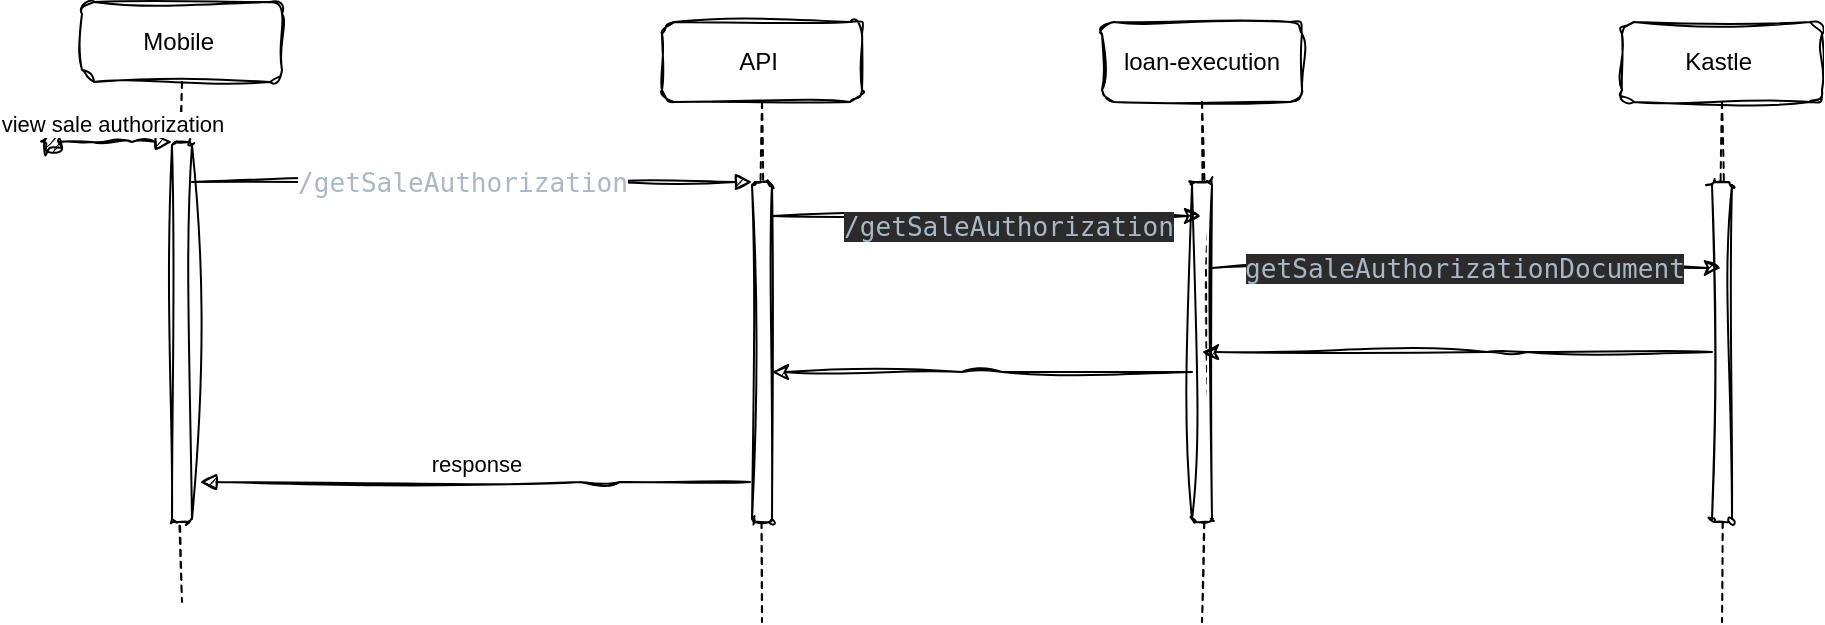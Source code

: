<mxfile version="22.0.2" type="device" pages="5">
  <diagram name="Page-1" id="2YBvvXClWsGukQMizWep">
    <mxGraphModel dx="2156" dy="894" grid="1" gridSize="10" guides="1" tooltips="1" connect="1" arrows="1" fold="1" page="1" pageScale="1" pageWidth="850" pageHeight="1100" math="0" shadow="0">
      <root>
        <mxCell id="0" />
        <mxCell id="1" parent="0" />
        <mxCell id="0z1tefliyEugdT3881gX-1" value="Mobile&amp;nbsp;" style="shape=umlLifeline;perimeter=lifelinePerimeter;whiteSpace=wrap;html=1;container=0;dropTarget=0;collapsible=0;recursiveResize=0;outlineConnect=0;portConstraint=eastwest;newEdgeStyle={&quot;edgeStyle&quot;:&quot;elbowEdgeStyle&quot;,&quot;elbow&quot;:&quot;vertical&quot;,&quot;curved&quot;:0,&quot;rounded&quot;:0};rounded=1;sketch=1;curveFitting=1;jiggle=2;" parent="1" vertex="1">
          <mxGeometry x="-140" y="350" width="100" height="300" as="geometry" />
        </mxCell>
        <mxCell id="0z1tefliyEugdT3881gX-2" value="" style="html=1;points=[];perimeter=orthogonalPerimeter;outlineConnect=0;targetShapes=umlLifeline;portConstraint=eastwest;newEdgeStyle={&quot;edgeStyle&quot;:&quot;elbowEdgeStyle&quot;,&quot;elbow&quot;:&quot;vertical&quot;,&quot;curved&quot;:0,&quot;rounded&quot;:0};rounded=1;sketch=1;curveFitting=1;jiggle=2;" parent="0z1tefliyEugdT3881gX-1" vertex="1">
          <mxGeometry x="45" y="70" width="10" height="190" as="geometry" />
        </mxCell>
        <mxCell id="0z1tefliyEugdT3881gX-3" value="view sale authorization" style="html=1;verticalAlign=bottom;startArrow=oval;endArrow=block;startSize=8;edgeStyle=elbowEdgeStyle;elbow=vertical;curved=0;rounded=1;sketch=1;curveFitting=1;jiggle=2;" parent="0z1tefliyEugdT3881gX-1" target="0z1tefliyEugdT3881gX-2" edge="1">
          <mxGeometry relative="1" as="geometry">
            <mxPoint x="-15" y="70" as="sourcePoint" />
          </mxGeometry>
        </mxCell>
        <mxCell id="0z1tefliyEugdT3881gX-4" value="API&amp;nbsp;" style="shape=umlLifeline;perimeter=lifelinePerimeter;whiteSpace=wrap;html=1;container=0;dropTarget=0;collapsible=0;recursiveResize=0;outlineConnect=0;portConstraint=eastwest;newEdgeStyle={&quot;edgeStyle&quot;:&quot;elbowEdgeStyle&quot;,&quot;elbow&quot;:&quot;vertical&quot;,&quot;curved&quot;:0,&quot;rounded&quot;:0};rounded=1;sketch=1;curveFitting=1;jiggle=2;" parent="1" vertex="1">
          <mxGeometry x="150" y="360" width="100" height="300" as="geometry" />
        </mxCell>
        <mxCell id="0z1tefliyEugdT3881gX-5" value="" style="html=1;points=[];perimeter=orthogonalPerimeter;outlineConnect=0;targetShapes=umlLifeline;portConstraint=eastwest;newEdgeStyle={&quot;edgeStyle&quot;:&quot;elbowEdgeStyle&quot;,&quot;elbow&quot;:&quot;vertical&quot;,&quot;curved&quot;:0,&quot;rounded&quot;:0};rounded=1;sketch=1;curveFitting=1;jiggle=2;" parent="0z1tefliyEugdT3881gX-4" vertex="1">
          <mxGeometry x="45" y="80" width="10" height="170" as="geometry" />
        </mxCell>
        <mxCell id="0z1tefliyEugdT3881gX-6" value="" style="html=1;verticalAlign=bottom;endArrow=block;edgeStyle=elbowEdgeStyle;elbow=vertical;curved=0;rounded=1;sketch=1;curveFitting=1;jiggle=2;" parent="1" source="0z1tefliyEugdT3881gX-2" target="0z1tefliyEugdT3881gX-5" edge="1">
          <mxGeometry relative="1" as="geometry">
            <mxPoint x="125" y="450" as="sourcePoint" />
            <Array as="points">
              <mxPoint x="110" y="440" />
            </Array>
            <mxPoint as="offset" />
          </mxGeometry>
        </mxCell>
        <mxCell id="0z1tefliyEugdT3881gX-7" value="&lt;pre style=&quot;border-color: var(--border-color); color: rgb(169, 183, 198); font-family: &amp;quot;JetBrains Mono&amp;quot;, monospace; font-size: 9.8pt;&quot;&gt;/getSaleAuthorization&lt;/pre&gt;" style="edgeLabel;html=1;align=center;verticalAlign=middle;resizable=0;points=[];rounded=1;sketch=1;curveFitting=1;jiggle=2;" parent="0z1tefliyEugdT3881gX-6" vertex="1" connectable="0">
          <mxGeometry x="-0.064" y="1" relative="1" as="geometry">
            <mxPoint x="4" y="1" as="offset" />
          </mxGeometry>
        </mxCell>
        <mxCell id="0z1tefliyEugdT3881gX-8" value="response" style="html=1;verticalAlign=bottom;endArrow=block;edgeStyle=elbowEdgeStyle;elbow=vertical;curved=0;rounded=1;sketch=1;curveFitting=1;jiggle=2;" parent="1" edge="1">
          <mxGeometry relative="1" as="geometry">
            <mxPoint x="194" y="590" as="sourcePoint" />
            <Array as="points">
              <mxPoint x="119" y="590" />
            </Array>
            <mxPoint x="-81" y="590" as="targetPoint" />
          </mxGeometry>
        </mxCell>
        <mxCell id="0z1tefliyEugdT3881gX-9" value="loan-execution" style="shape=umlLifeline;perimeter=lifelinePerimeter;whiteSpace=wrap;html=1;container=0;dropTarget=0;collapsible=0;recursiveResize=0;outlineConnect=0;portConstraint=eastwest;newEdgeStyle={&quot;edgeStyle&quot;:&quot;elbowEdgeStyle&quot;,&quot;elbow&quot;:&quot;vertical&quot;,&quot;curved&quot;:0,&quot;rounded&quot;:0};rounded=1;sketch=1;curveFitting=1;jiggle=2;" parent="1" vertex="1">
          <mxGeometry x="370" y="360" width="100" height="300" as="geometry" />
        </mxCell>
        <mxCell id="0z1tefliyEugdT3881gX-10" value="" style="html=1;points=[];perimeter=orthogonalPerimeter;outlineConnect=0;targetShapes=umlLifeline;portConstraint=eastwest;newEdgeStyle={&quot;edgeStyle&quot;:&quot;elbowEdgeStyle&quot;,&quot;elbow&quot;:&quot;vertical&quot;,&quot;curved&quot;:0,&quot;rounded&quot;:0};rounded=1;sketch=1;curveFitting=1;jiggle=2;" parent="0z1tefliyEugdT3881gX-9" vertex="1">
          <mxGeometry x="45" y="80" width="10" height="170" as="geometry" />
        </mxCell>
        <mxCell id="0z1tefliyEugdT3881gX-11" style="edgeStyle=elbowEdgeStyle;rounded=1;orthogonalLoop=1;jettySize=auto;html=1;elbow=vertical;curved=0;sketch=1;curveFitting=1;jiggle=2;" parent="1" edge="1">
          <mxGeometry relative="1" as="geometry">
            <mxPoint x="205" y="457" as="sourcePoint" />
            <mxPoint x="419.5" y="457" as="targetPoint" />
          </mxGeometry>
        </mxCell>
        <mxCell id="0z1tefliyEugdT3881gX-12" value="&lt;div style=&quot;background-color:#2b2b2b;color:#a9b7c6&quot;&gt;&lt;pre style=&quot;font-family:&#39;JetBrains Mono&#39;,monospace;font-size:9.8pt;&quot;&gt;/getSaleAuthorization&lt;/pre&gt;&lt;/div&gt;" style="edgeLabel;html=1;align=center;verticalAlign=middle;resizable=0;points=[];rounded=1;sketch=1;curveFitting=1;jiggle=2;" parent="0z1tefliyEugdT3881gX-11" vertex="1" connectable="0">
          <mxGeometry x="0.1" y="-5" relative="1" as="geometry">
            <mxPoint as="offset" />
          </mxGeometry>
        </mxCell>
        <mxCell id="0z1tefliyEugdT3881gX-13" value="Kastle&amp;nbsp;" style="shape=umlLifeline;perimeter=lifelinePerimeter;whiteSpace=wrap;html=1;container=0;dropTarget=0;collapsible=0;recursiveResize=0;outlineConnect=0;portConstraint=eastwest;newEdgeStyle={&quot;edgeStyle&quot;:&quot;elbowEdgeStyle&quot;,&quot;elbow&quot;:&quot;vertical&quot;,&quot;curved&quot;:0,&quot;rounded&quot;:0};rounded=1;sketch=1;curveFitting=1;jiggle=2;" parent="1" vertex="1">
          <mxGeometry x="630" y="360" width="100" height="300" as="geometry" />
        </mxCell>
        <mxCell id="0z1tefliyEugdT3881gX-14" value="" style="html=1;points=[];perimeter=orthogonalPerimeter;outlineConnect=0;targetShapes=umlLifeline;portConstraint=eastwest;newEdgeStyle={&quot;edgeStyle&quot;:&quot;elbowEdgeStyle&quot;,&quot;elbow&quot;:&quot;vertical&quot;,&quot;curved&quot;:0,&quot;rounded&quot;:0};rounded=1;sketch=1;curveFitting=1;jiggle=2;" parent="0z1tefliyEugdT3881gX-13" vertex="1">
          <mxGeometry x="45" y="80" width="10" height="170" as="geometry" />
        </mxCell>
        <mxCell id="0z1tefliyEugdT3881gX-15" style="edgeStyle=elbowEdgeStyle;rounded=1;orthogonalLoop=1;jettySize=auto;html=1;elbow=vertical;curved=0;sketch=1;curveFitting=1;jiggle=2;" parent="1" edge="1">
          <mxGeometry relative="1" as="geometry">
            <mxPoint x="425" y="483" as="sourcePoint" />
            <mxPoint x="679.5" y="483" as="targetPoint" />
          </mxGeometry>
        </mxCell>
        <mxCell id="0z1tefliyEugdT3881gX-16" value="&lt;div style=&quot;background-color:#2b2b2b;color:#a9b7c6&quot;&gt;&lt;pre style=&quot;font-family:&#39;JetBrains Mono&#39;,monospace;font-size:9.8pt;&quot;&gt;getSaleAuthorizationDocument&lt;/pre&gt;&lt;/div&gt;" style="edgeLabel;html=1;align=center;verticalAlign=middle;resizable=0;points=[];rounded=1;sketch=1;curveFitting=1;jiggle=2;" parent="0z1tefliyEugdT3881gX-15" vertex="1" connectable="0">
          <mxGeometry x="-0.01" relative="1" as="geometry">
            <mxPoint as="offset" />
          </mxGeometry>
        </mxCell>
        <mxCell id="0z1tefliyEugdT3881gX-17" style="edgeStyle=elbowEdgeStyle;rounded=1;orthogonalLoop=1;jettySize=auto;html=1;elbow=vertical;curved=0;sketch=1;curveFitting=1;jiggle=2;" parent="1" source="0z1tefliyEugdT3881gX-14" target="0z1tefliyEugdT3881gX-9" edge="1">
          <mxGeometry relative="1" as="geometry" />
        </mxCell>
        <mxCell id="0z1tefliyEugdT3881gX-18" style="edgeStyle=elbowEdgeStyle;rounded=1;orthogonalLoop=1;jettySize=auto;html=1;elbow=vertical;curved=0;sketch=1;curveFitting=1;jiggle=2;" parent="1" edge="1">
          <mxGeometry relative="1" as="geometry">
            <mxPoint x="415" y="535" as="sourcePoint" />
            <mxPoint x="205" y="535" as="targetPoint" />
          </mxGeometry>
        </mxCell>
      </root>
    </mxGraphModel>
  </diagram>
  <diagram id="RIAcnrS-el6n8gOIJO8K" name="Page-2">
    <mxGraphModel dx="2284" dy="836" grid="1" gridSize="10" guides="1" tooltips="1" connect="1" arrows="1" fold="1" page="1" pageScale="1" pageWidth="850" pageHeight="1100" math="0" shadow="0">
      <root>
        <mxCell id="0" />
        <mxCell id="1" parent="0" />
        <mxCell id="z97Fqtlfjt4geaoCxiCE-1" value="Mobile&amp;nbsp;" style="shape=umlLifeline;perimeter=lifelinePerimeter;whiteSpace=wrap;html=1;container=0;dropTarget=0;collapsible=0;recursiveResize=0;outlineConnect=0;portConstraint=eastwest;newEdgeStyle={&quot;edgeStyle&quot;:&quot;elbowEdgeStyle&quot;,&quot;elbow&quot;:&quot;vertical&quot;,&quot;curved&quot;:0,&quot;rounded&quot;:0};rounded=1;sketch=1;curveFitting=1;jiggle=2;" parent="1" vertex="1">
          <mxGeometry x="-140" y="350" width="100" height="300" as="geometry" />
        </mxCell>
        <mxCell id="z97Fqtlfjt4geaoCxiCE-2" value="" style="html=1;points=[];perimeter=orthogonalPerimeter;outlineConnect=0;targetShapes=umlLifeline;portConstraint=eastwest;newEdgeStyle={&quot;edgeStyle&quot;:&quot;elbowEdgeStyle&quot;,&quot;elbow&quot;:&quot;vertical&quot;,&quot;curved&quot;:0,&quot;rounded&quot;:0};rounded=1;sketch=1;curveFitting=1;jiggle=2;" parent="z97Fqtlfjt4geaoCxiCE-1" vertex="1">
          <mxGeometry x="45" y="70" width="10" height="190" as="geometry" />
        </mxCell>
        <mxCell id="z97Fqtlfjt4geaoCxiCE-3" value="contractSign" style="html=1;verticalAlign=bottom;startArrow=oval;endArrow=block;startSize=8;edgeStyle=elbowEdgeStyle;elbow=vertical;curved=0;rounded=1;sketch=1;curveFitting=1;jiggle=2;" parent="z97Fqtlfjt4geaoCxiCE-1" target="z97Fqtlfjt4geaoCxiCE-2" edge="1">
          <mxGeometry relative="1" as="geometry">
            <mxPoint x="-15" y="70" as="sourcePoint" />
          </mxGeometry>
        </mxCell>
        <mxCell id="z97Fqtlfjt4geaoCxiCE-4" value="API&amp;nbsp;" style="shape=umlLifeline;perimeter=lifelinePerimeter;whiteSpace=wrap;html=1;container=0;dropTarget=0;collapsible=0;recursiveResize=0;outlineConnect=0;portConstraint=eastwest;newEdgeStyle={&quot;edgeStyle&quot;:&quot;elbowEdgeStyle&quot;,&quot;elbow&quot;:&quot;vertical&quot;,&quot;curved&quot;:0,&quot;rounded&quot;:0};rounded=1;sketch=1;curveFitting=1;jiggle=2;" parent="1" vertex="1">
          <mxGeometry x="150" y="360" width="100" height="300" as="geometry" />
        </mxCell>
        <mxCell id="z97Fqtlfjt4geaoCxiCE-5" value="" style="html=1;points=[];perimeter=orthogonalPerimeter;outlineConnect=0;targetShapes=umlLifeline;portConstraint=eastwest;newEdgeStyle={&quot;edgeStyle&quot;:&quot;elbowEdgeStyle&quot;,&quot;elbow&quot;:&quot;vertical&quot;,&quot;curved&quot;:0,&quot;rounded&quot;:0};rounded=1;sketch=1;curveFitting=1;jiggle=2;" parent="z97Fqtlfjt4geaoCxiCE-4" vertex="1">
          <mxGeometry x="45" y="80" width="10" height="170" as="geometry" />
        </mxCell>
        <mxCell id="z97Fqtlfjt4geaoCxiCE-6" value="" style="html=1;verticalAlign=bottom;endArrow=block;edgeStyle=elbowEdgeStyle;elbow=vertical;curved=0;rounded=1;sketch=1;curveFitting=1;jiggle=2;" parent="1" source="z97Fqtlfjt4geaoCxiCE-2" target="z97Fqtlfjt4geaoCxiCE-5" edge="1">
          <mxGeometry relative="1" as="geometry">
            <mxPoint x="125" y="450" as="sourcePoint" />
            <Array as="points">
              <mxPoint x="110" y="440" />
            </Array>
            <mxPoint as="offset" />
          </mxGeometry>
        </mxCell>
        <mxCell id="z97Fqtlfjt4geaoCxiCE-7" value="&lt;pre style=&quot;border-color: var(--border-color); color: rgb(169, 183, 198); font-family: &amp;quot;JetBrains Mono&amp;quot;, monospace; font-size: 9.8pt;&quot;&gt;/dSignature/sign&lt;/pre&gt;" style="edgeLabel;html=1;align=center;verticalAlign=middle;resizable=0;points=[];rounded=1;sketch=1;curveFitting=1;jiggle=2;" parent="z97Fqtlfjt4geaoCxiCE-6" vertex="1" connectable="0">
          <mxGeometry x="-0.064" y="1" relative="1" as="geometry">
            <mxPoint x="4" y="1" as="offset" />
          </mxGeometry>
        </mxCell>
        <mxCell id="z97Fqtlfjt4geaoCxiCE-8" value="response" style="html=1;verticalAlign=bottom;endArrow=block;edgeStyle=elbowEdgeStyle;elbow=vertical;curved=0;rounded=1;sketch=1;curveFitting=1;jiggle=2;" parent="1" edge="1">
          <mxGeometry relative="1" as="geometry">
            <mxPoint x="194" y="590" as="sourcePoint" />
            <Array as="points">
              <mxPoint x="119" y="590" />
            </Array>
            <mxPoint x="-81" y="590" as="targetPoint" />
          </mxGeometry>
        </mxCell>
        <mxCell id="z97Fqtlfjt4geaoCxiCE-9" value="broker&amp;nbsp;" style="shape=umlLifeline;perimeter=lifelinePerimeter;whiteSpace=wrap;html=1;container=0;dropTarget=0;collapsible=0;recursiveResize=0;outlineConnect=0;portConstraint=eastwest;newEdgeStyle={&quot;edgeStyle&quot;:&quot;elbowEdgeStyle&quot;,&quot;elbow&quot;:&quot;vertical&quot;,&quot;curved&quot;:0,&quot;rounded&quot;:0};rounded=1;sketch=1;curveFitting=1;jiggle=2;" parent="1" vertex="1">
          <mxGeometry x="460" y="360" width="100" height="300" as="geometry" />
        </mxCell>
        <mxCell id="z97Fqtlfjt4geaoCxiCE-10" value="" style="html=1;points=[];perimeter=orthogonalPerimeter;outlineConnect=0;targetShapes=umlLifeline;portConstraint=eastwest;newEdgeStyle={&quot;edgeStyle&quot;:&quot;elbowEdgeStyle&quot;,&quot;elbow&quot;:&quot;vertical&quot;,&quot;curved&quot;:0,&quot;rounded&quot;:0};rounded=1;sketch=1;curveFitting=1;jiggle=2;" parent="z97Fqtlfjt4geaoCxiCE-9" vertex="1">
          <mxGeometry x="45" y="80" width="10" height="170" as="geometry" />
        </mxCell>
        <mxCell id="z97Fqtlfjt4geaoCxiCE-11" style="rounded=1;orthogonalLoop=1;jettySize=auto;html=1;elbow=vertical;sketch=1;curveFitting=1;jiggle=2;" parent="1" edge="1">
          <mxGeometry relative="1" as="geometry">
            <mxPoint x="205" y="457" as="sourcePoint" />
            <mxPoint x="350" y="460" as="targetPoint" />
          </mxGeometry>
        </mxCell>
        <mxCell id="z97Fqtlfjt4geaoCxiCE-12" value="&lt;div style=&quot;background-color:#2b2b2b;color:#a9b7c6&quot;&gt;&lt;pre style=&quot;font-family:&#39;JetBrains Mono&#39;,monospace;font-size:9.8pt;&quot;&gt;&lt;br&gt;&lt;/pre&gt;&lt;/div&gt;" style="edgeLabel;html=1;align=center;verticalAlign=middle;resizable=0;points=[];rounded=1;sketch=1;curveFitting=1;jiggle=2;" parent="z97Fqtlfjt4geaoCxiCE-11" vertex="1" connectable="0">
          <mxGeometry x="0.1" y="-5" relative="1" as="geometry">
            <mxPoint as="offset" />
          </mxGeometry>
        </mxCell>
        <mxCell id="z97Fqtlfjt4geaoCxiCE-13" value="imdaa" style="shape=umlLifeline;perimeter=lifelinePerimeter;whiteSpace=wrap;html=1;container=0;dropTarget=0;collapsible=0;recursiveResize=0;outlineConnect=0;portConstraint=eastwest;newEdgeStyle={&quot;edgeStyle&quot;:&quot;elbowEdgeStyle&quot;,&quot;elbow&quot;:&quot;vertical&quot;,&quot;curved&quot;:0,&quot;rounded&quot;:0};rounded=1;sketch=1;curveFitting=1;jiggle=2;" parent="1" vertex="1">
          <mxGeometry x="630" y="360" width="100" height="300" as="geometry" />
        </mxCell>
        <mxCell id="z97Fqtlfjt4geaoCxiCE-14" value="" style="html=1;points=[];perimeter=orthogonalPerimeter;outlineConnect=0;targetShapes=umlLifeline;portConstraint=eastwest;newEdgeStyle={&quot;edgeStyle&quot;:&quot;elbowEdgeStyle&quot;,&quot;elbow&quot;:&quot;vertical&quot;,&quot;curved&quot;:0,&quot;rounded&quot;:0};rounded=1;sketch=1;curveFitting=1;jiggle=2;" parent="z97Fqtlfjt4geaoCxiCE-13" vertex="1">
          <mxGeometry x="45" y="80" width="10" height="170" as="geometry" />
        </mxCell>
        <mxCell id="z97Fqtlfjt4geaoCxiCE-15" style="edgeStyle=elbowEdgeStyle;rounded=1;orthogonalLoop=1;jettySize=auto;html=1;elbow=vertical;curved=0;sketch=1;curveFitting=1;jiggle=2;" parent="1" source="z97Fqtlfjt4geaoCxiCE-10" edge="1">
          <mxGeometry relative="1" as="geometry">
            <mxPoint x="425" y="483" as="sourcePoint" />
            <mxPoint x="679.5" y="483" as="targetPoint" />
          </mxGeometry>
        </mxCell>
        <mxCell id="z97Fqtlfjt4geaoCxiCE-16" value="&lt;div style=&quot;background-color:#2b2b2b;color:#a9b7c6&quot;&gt;&lt;pre style=&quot;font-family:&#39;JetBrains Mono&#39;,monospace;font-size:9.8pt;&quot;&gt;&lt;br&gt;&lt;/pre&gt;&lt;/div&gt;" style="edgeLabel;html=1;align=center;verticalAlign=middle;resizable=0;points=[];rounded=1;sketch=1;curveFitting=1;jiggle=2;" parent="z97Fqtlfjt4geaoCxiCE-15" vertex="1" connectable="0">
          <mxGeometry x="-0.01" relative="1" as="geometry">
            <mxPoint as="offset" />
          </mxGeometry>
        </mxCell>
        <mxCell id="z97Fqtlfjt4geaoCxiCE-17" style="edgeStyle=elbowEdgeStyle;rounded=1;orthogonalLoop=1;jettySize=auto;html=1;elbow=vertical;curved=0;sketch=1;curveFitting=1;jiggle=2;" parent="1" source="z97Fqtlfjt4geaoCxiCE-14" target="z97Fqtlfjt4geaoCxiCE-9" edge="1">
          <mxGeometry relative="1" as="geometry" />
        </mxCell>
        <mxCell id="z97Fqtlfjt4geaoCxiCE-18" style="edgeStyle=elbowEdgeStyle;rounded=1;orthogonalLoop=1;jettySize=auto;html=1;elbow=vertical;curved=0;sketch=1;curveFitting=1;jiggle=2;" parent="1" source="gsL_mXYhYi1BwZU2tfEk-2" edge="1">
          <mxGeometry relative="1" as="geometry">
            <mxPoint x="415" y="535" as="sourcePoint" />
            <mxPoint x="205" y="535" as="targetPoint" />
          </mxGeometry>
        </mxCell>
        <mxCell id="gsL_mXYhYi1BwZU2tfEk-1" value="kastle&amp;nbsp;" style="shape=umlLifeline;perimeter=lifelinePerimeter;whiteSpace=wrap;html=1;container=0;dropTarget=0;collapsible=0;recursiveResize=0;outlineConnect=0;portConstraint=eastwest;newEdgeStyle={&quot;edgeStyle&quot;:&quot;elbowEdgeStyle&quot;,&quot;elbow&quot;:&quot;vertical&quot;,&quot;curved&quot;:0,&quot;rounded&quot;:0};rounded=1;sketch=1;curveFitting=1;jiggle=2;" parent="1" vertex="1">
          <mxGeometry x="310" y="360" width="100" height="300" as="geometry" />
        </mxCell>
        <mxCell id="gsL_mXYhYi1BwZU2tfEk-2" value="" style="html=1;points=[];perimeter=orthogonalPerimeter;outlineConnect=0;targetShapes=umlLifeline;portConstraint=eastwest;newEdgeStyle={&quot;edgeStyle&quot;:&quot;elbowEdgeStyle&quot;,&quot;elbow&quot;:&quot;vertical&quot;,&quot;curved&quot;:0,&quot;rounded&quot;:0};rounded=1;sketch=1;curveFitting=1;jiggle=2;" parent="gsL_mXYhYi1BwZU2tfEk-1" vertex="1">
          <mxGeometry x="45" y="80" width="10" height="170" as="geometry" />
        </mxCell>
        <mxCell id="gsL_mXYhYi1BwZU2tfEk-3" style="edgeStyle=elbowEdgeStyle;rounded=1;orthogonalLoop=1;jettySize=auto;html=1;elbow=vertical;curved=0;sketch=1;curveFitting=1;jiggle=2;" parent="1" edge="1">
          <mxGeometry relative="1" as="geometry">
            <mxPoint x="365" y="470" as="sourcePoint" />
            <mxPoint x="509.5" y="470" as="targetPoint" />
          </mxGeometry>
        </mxCell>
      </root>
    </mxGraphModel>
  </diagram>
  <diagram id="RdbDy1_a4rqdSHIorYKv" name="Page-3">
    <mxGraphModel dx="2284" dy="836" grid="1" gridSize="10" guides="1" tooltips="1" connect="1" arrows="1" fold="1" page="1" pageScale="1" pageWidth="850" pageHeight="1100" math="0" shadow="0">
      <root>
        <mxCell id="0" />
        <mxCell id="1" parent="0" />
        <mxCell id="dcnR4ZKXsK_FluKjmDj_-1" value="" style="group;sketch=1;curveFitting=1;jiggle=2;rounded=1;" parent="1" vertex="1" connectable="0">
          <mxGeometry x="425" y="1990" width="882.5" height="300" as="geometry" />
        </mxCell>
        <mxCell id="dcnR4ZKXsK_FluKjmDj_-2" value="" style="group;sketch=1;curveFitting=1;jiggle=2;rounded=1;" parent="dcnR4ZKXsK_FluKjmDj_-1" vertex="1" connectable="0">
          <mxGeometry width="882.5" height="300" as="geometry" />
        </mxCell>
        <mxCell id="24YdH9-S3d0I0Glj_CYV-61" value="" style="shape=folder;fontStyle=1;spacingTop=10;tabWidth=150;tabHeight=30;tabPosition=left;html=1;whiteSpace=wrap;fillColor=#ffffff;strokeColor=#666666;fontColor=#333333;sketch=1;curveFitting=1;jiggle=2;rounded=1;" parent="dcnR4ZKXsK_FluKjmDj_-2" vertex="1">
          <mxGeometry width="882.5" height="300" as="geometry" />
        </mxCell>
        <mxCell id="24YdH9-S3d0I0Glj_CYV-46" value="&lt;h4&gt;if status = approved&lt;/h4&gt;" style="text;html=1;align=center;verticalAlign=middle;whiteSpace=wrap;rounded=1;fillColor=#dae8fc;strokeColor=#6c8ebf;movable=1;resizable=1;rotatable=1;deletable=1;editable=1;locked=0;connectable=1;sketch=1;curveFitting=1;jiggle=2;" parent="dcnR4ZKXsK_FluKjmDj_-2" vertex="1">
          <mxGeometry x="20" width="70" height="30" as="geometry" />
        </mxCell>
        <mxCell id="i2r6QaB8N0vx39QVJ_p1-1" value="Mobile&amp;nbsp;" style="shape=umlLifeline;perimeter=lifelinePerimeter;whiteSpace=wrap;html=1;container=0;dropTarget=0;collapsible=0;recursiveResize=0;outlineConnect=0;portConstraint=eastwest;newEdgeStyle={&quot;edgeStyle&quot;:&quot;elbowEdgeStyle&quot;,&quot;elbow&quot;:&quot;vertical&quot;,&quot;curved&quot;:0,&quot;rounded&quot;:0};sketch=1;curveFitting=1;jiggle=2;rounded=1;" parent="1" vertex="1">
          <mxGeometry x="-140" y="350" width="100" height="370" as="geometry" />
        </mxCell>
        <mxCell id="i2r6QaB8N0vx39QVJ_p1-2" value="" style="html=1;points=[];perimeter=orthogonalPerimeter;outlineConnect=0;targetShapes=umlLifeline;portConstraint=eastwest;newEdgeStyle={&quot;edgeStyle&quot;:&quot;elbowEdgeStyle&quot;,&quot;elbow&quot;:&quot;vertical&quot;,&quot;curved&quot;:0,&quot;rounded&quot;:0};sketch=1;curveFitting=1;jiggle=2;rounded=1;" parent="i2r6QaB8N0vx39QVJ_p1-1" vertex="1">
          <mxGeometry x="45" y="70" width="10" height="190" as="geometry" />
        </mxCell>
        <mxCell id="i2r6QaB8N0vx39QVJ_p1-3" value="proceed to nafiz" style="html=1;verticalAlign=bottom;startArrow=oval;endArrow=block;startSize=8;edgeStyle=elbowEdgeStyle;elbow=vertical;curved=0;rounded=1;sketch=1;curveFitting=1;jiggle=2;" parent="i2r6QaB8N0vx39QVJ_p1-1" target="i2r6QaB8N0vx39QVJ_p1-2" edge="1">
          <mxGeometry relative="1" as="geometry">
            <mxPoint x="-15" y="70" as="sourcePoint" />
          </mxGeometry>
        </mxCell>
        <mxCell id="i2r6QaB8N0vx39QVJ_p1-4" value="API&amp;nbsp;" style="shape=umlLifeline;perimeter=lifelinePerimeter;whiteSpace=wrap;html=1;container=0;dropTarget=0;collapsible=0;recursiveResize=0;outlineConnect=0;portConstraint=eastwest;newEdgeStyle={&quot;edgeStyle&quot;:&quot;elbowEdgeStyle&quot;,&quot;elbow&quot;:&quot;vertical&quot;,&quot;curved&quot;:0,&quot;rounded&quot;:0};sketch=1;curveFitting=1;jiggle=2;rounded=1;" parent="1" vertex="1">
          <mxGeometry x="200" y="360" width="100" height="300" as="geometry" />
        </mxCell>
        <mxCell id="i2r6QaB8N0vx39QVJ_p1-5" value="" style="html=1;points=[];perimeter=orthogonalPerimeter;outlineConnect=0;targetShapes=umlLifeline;portConstraint=eastwest;newEdgeStyle={&quot;edgeStyle&quot;:&quot;elbowEdgeStyle&quot;,&quot;elbow&quot;:&quot;vertical&quot;,&quot;curved&quot;:0,&quot;rounded&quot;:0};sketch=1;curveFitting=1;jiggle=2;rounded=1;" parent="i2r6QaB8N0vx39QVJ_p1-4" vertex="1">
          <mxGeometry x="45" y="80" width="10" height="170" as="geometry" />
        </mxCell>
        <mxCell id="i2r6QaB8N0vx39QVJ_p1-6" value="" style="html=1;verticalAlign=bottom;endArrow=block;elbow=vertical;rounded=1;sketch=1;curveFitting=1;jiggle=2;" parent="1" target="i2r6QaB8N0vx39QVJ_p1-4" edge="1">
          <mxGeometry relative="1" as="geometry">
            <mxPoint x="70" y="530" as="sourcePoint" />
            <mxPoint as="offset" />
            <mxPoint x="195" y="524" as="targetPoint" />
          </mxGeometry>
        </mxCell>
        <mxCell id="i2r6QaB8N0vx39QVJ_p1-7" value="&lt;pre style=&quot;border-color: var(--border-color); color: rgb(169, 183, 198); font-family: &amp;quot;JetBrains Mono&amp;quot;, monospace; font-size: 9.8pt;&quot;&gt;/digital/sanadCallBack&lt;/pre&gt;" style="edgeLabel;html=1;align=center;verticalAlign=middle;resizable=0;points=[];sketch=1;curveFitting=1;jiggle=2;rounded=1;" parent="i2r6QaB8N0vx39QVJ_p1-6" vertex="1" connectable="0">
          <mxGeometry x="-0.064" y="1" relative="1" as="geometry">
            <mxPoint x="3" y="-23" as="offset" />
          </mxGeometry>
        </mxCell>
        <mxCell id="i2r6QaB8N0vx39QVJ_p1-9" value="loan-execution" style="shape=umlLifeline;perimeter=lifelinePerimeter;whiteSpace=wrap;html=1;container=0;dropTarget=0;collapsible=0;recursiveResize=0;outlineConnect=0;portConstraint=eastwest;newEdgeStyle={&quot;edgeStyle&quot;:&quot;elbowEdgeStyle&quot;,&quot;elbow&quot;:&quot;vertical&quot;,&quot;curved&quot;:0,&quot;rounded&quot;:0};sketch=1;curveFitting=1;jiggle=2;rounded=1;" parent="1" vertex="1">
          <mxGeometry x="370" y="360" width="100" height="300" as="geometry" />
        </mxCell>
        <mxCell id="i2r6QaB8N0vx39QVJ_p1-10" value="" style="html=1;points=[];perimeter=orthogonalPerimeter;outlineConnect=0;targetShapes=umlLifeline;portConstraint=eastwest;newEdgeStyle={&quot;edgeStyle&quot;:&quot;elbowEdgeStyle&quot;,&quot;elbow&quot;:&quot;vertical&quot;,&quot;curved&quot;:0,&quot;rounded&quot;:0};sketch=1;curveFitting=1;jiggle=2;rounded=1;" parent="i2r6QaB8N0vx39QVJ_p1-9" vertex="1">
          <mxGeometry x="45" y="240" width="10" height="30" as="geometry" />
        </mxCell>
        <mxCell id="i2r6QaB8N0vx39QVJ_p1-13" value="Kastle&amp;nbsp;" style="shape=umlLifeline;perimeter=lifelinePerimeter;whiteSpace=wrap;html=1;container=0;dropTarget=0;collapsible=0;recursiveResize=0;outlineConnect=0;portConstraint=eastwest;newEdgeStyle={&quot;edgeStyle&quot;:&quot;elbowEdgeStyle&quot;,&quot;elbow&quot;:&quot;vertical&quot;,&quot;curved&quot;:0,&quot;rounded&quot;:0};sketch=1;curveFitting=1;jiggle=2;rounded=1;" parent="1" vertex="1">
          <mxGeometry x="630" y="360" width="100" height="300" as="geometry" />
        </mxCell>
        <mxCell id="i2r6QaB8N0vx39QVJ_p1-14" value="" style="html=1;points=[];perimeter=orthogonalPerimeter;outlineConnect=0;targetShapes=umlLifeline;portConstraint=eastwest;newEdgeStyle={&quot;edgeStyle&quot;:&quot;elbowEdgeStyle&quot;,&quot;elbow&quot;:&quot;vertical&quot;,&quot;curved&quot;:0,&quot;rounded&quot;:0};sketch=1;curveFitting=1;jiggle=2;rounded=1;" parent="i2r6QaB8N0vx39QVJ_p1-13" vertex="1">
          <mxGeometry x="45" y="80" width="10" height="170" as="geometry" />
        </mxCell>
        <mxCell id="i2r6QaB8N0vx39QVJ_p1-21" style="rounded=1;orthogonalLoop=1;jettySize=auto;html=1;elbow=horizontal;sketch=1;curveFitting=1;jiggle=2;" parent="1" source="i2r6QaB8N0vx39QVJ_p1-4" edge="1">
          <mxGeometry relative="1" as="geometry">
            <mxPoint x="205" y="535" as="sourcePoint" />
            <mxPoint x="679.5" y="535" as="targetPoint" />
          </mxGeometry>
        </mxCell>
        <mxCell id="i2r6QaB8N0vx39QVJ_p1-22" value="&lt;pre style=&quot;border-color: var(--border-color); color: rgb(169, 183, 198); font-family: &amp;quot;JetBrains Mono&amp;quot;, monospace; font-size: 9.8pt;&quot;&gt;/digital/sanadCallBack/&lt;/pre&gt;" style="edgeLabel;html=1;align=center;verticalAlign=middle;resizable=0;points=[];sketch=1;curveFitting=1;jiggle=2;rounded=1;" parent="1" vertex="1" connectable="0">
          <mxGeometry x="210" y="510" as="geometry">
            <mxPoint x="206" y="22" as="offset" />
          </mxGeometry>
        </mxCell>
        <mxCell id="i2r6QaB8N0vx39QVJ_p1-24" value="nafith" style="shape=umlLifeline;perimeter=lifelinePerimeter;whiteSpace=wrap;html=1;container=0;dropTarget=0;collapsible=0;recursiveResize=0;outlineConnect=0;portConstraint=eastwest;newEdgeStyle={&quot;edgeStyle&quot;:&quot;elbowEdgeStyle&quot;,&quot;elbow&quot;:&quot;vertical&quot;,&quot;curved&quot;:0,&quot;rounded&quot;:0};sketch=1;curveFitting=1;jiggle=2;rounded=1;" parent="1" vertex="1">
          <mxGeometry x="10" y="360" width="100" height="300" as="geometry" />
        </mxCell>
        <mxCell id="i2r6QaB8N0vx39QVJ_p1-25" value="" style="html=1;points=[];perimeter=orthogonalPerimeter;outlineConnect=0;targetShapes=umlLifeline;portConstraint=eastwest;newEdgeStyle={&quot;edgeStyle&quot;:&quot;elbowEdgeStyle&quot;,&quot;elbow&quot;:&quot;vertical&quot;,&quot;curved&quot;:0,&quot;rounded&quot;:0};sketch=1;curveFitting=1;jiggle=2;rounded=1;" parent="i2r6QaB8N0vx39QVJ_p1-24" vertex="1">
          <mxGeometry x="45" y="80" width="10" height="170" as="geometry" />
        </mxCell>
        <mxCell id="i2r6QaB8N0vx39QVJ_p1-26" value="Kastle&amp;nbsp; DB" style="shape=umlLifeline;perimeter=lifelinePerimeter;whiteSpace=wrap;html=1;container=0;dropTarget=0;collapsible=0;recursiveResize=0;outlineConnect=0;portConstraint=eastwest;newEdgeStyle={&quot;edgeStyle&quot;:&quot;elbowEdgeStyle&quot;,&quot;elbow&quot;:&quot;vertical&quot;,&quot;curved&quot;:0,&quot;rounded&quot;:0};sketch=1;curveFitting=1;jiggle=2;rounded=1;" parent="1" vertex="1">
          <mxGeometry x="830" y="360" width="100" height="300" as="geometry" />
        </mxCell>
        <mxCell id="i2r6QaB8N0vx39QVJ_p1-27" value="" style="html=1;points=[];perimeter=orthogonalPerimeter;outlineConnect=0;targetShapes=umlLifeline;portConstraint=eastwest;newEdgeStyle={&quot;edgeStyle&quot;:&quot;elbowEdgeStyle&quot;,&quot;elbow&quot;:&quot;vertical&quot;,&quot;curved&quot;:0,&quot;rounded&quot;:0};sketch=1;curveFitting=1;jiggle=2;rounded=1;" parent="i2r6QaB8N0vx39QVJ_p1-26" vertex="1">
          <mxGeometry x="45" y="80" width="10" height="170" as="geometry" />
        </mxCell>
        <mxCell id="i2r6QaB8N0vx39QVJ_p1-31" value="" style="endArrow=classic;startArrow=classic;html=1;rounded=1;sketch=1;curveFitting=1;jiggle=2;" parent="1" edge="1">
          <mxGeometry width="50" height="50" relative="1" as="geometry">
            <mxPoint x="680" y="557" as="sourcePoint" />
            <mxPoint x="879.5" y="557" as="targetPoint" />
          </mxGeometry>
        </mxCell>
        <mxCell id="i2r6QaB8N0vx39QVJ_p1-32" style="edgeStyle=elbowEdgeStyle;rounded=1;orthogonalLoop=1;jettySize=auto;html=1;elbow=vertical;curved=0;sketch=1;curveFitting=1;jiggle=2;" parent="1" source="i2r6QaB8N0vx39QVJ_p1-2" target="i2r6QaB8N0vx39QVJ_p1-20" edge="1">
          <mxGeometry relative="1" as="geometry" />
        </mxCell>
        <mxCell id="i2r6QaB8N0vx39QVJ_p1-20" value="open nafith screen&amp;nbsp;" style="text;html=1;align=center;verticalAlign=middle;resizable=0;points=[];autosize=1;strokeColor=#666666;fillColor=#f5f5f5;fontColor=#333333;sketch=1;curveFitting=1;jiggle=2;rounded=1;" parent="1" vertex="1">
          <mxGeometry x="-5" y="460" width="130" height="30" as="geometry" />
        </mxCell>
        <mxCell id="i2r6QaB8N0vx39QVJ_p1-33" value="As is sanad call back&amp;nbsp;" style="text;html=1;align=center;verticalAlign=middle;resizable=0;points=[];autosize=1;strokeColor=none;fillColor=none;sketch=1;curveFitting=1;jiggle=2;rounded=1;" parent="1" vertex="1">
          <mxGeometry x="-160" y="218" width="140" height="30" as="geometry" />
        </mxCell>
        <mxCell id="i2r6QaB8N0vx39QVJ_p1-34" value="Mobile&amp;nbsp;" style="shape=umlLifeline;perimeter=lifelinePerimeter;whiteSpace=wrap;html=1;container=0;dropTarget=0;collapsible=0;recursiveResize=0;outlineConnect=0;portConstraint=eastwest;newEdgeStyle={&quot;edgeStyle&quot;:&quot;elbowEdgeStyle&quot;,&quot;elbow&quot;:&quot;vertical&quot;,&quot;curved&quot;:0,&quot;rounded&quot;:0};sketch=1;curveFitting=1;jiggle=2;rounded=1;" parent="1" vertex="1">
          <mxGeometry x="-195" y="890" width="100" height="370" as="geometry" />
        </mxCell>
        <mxCell id="i2r6QaB8N0vx39QVJ_p1-35" value="" style="html=1;points=[];perimeter=orthogonalPerimeter;outlineConnect=0;targetShapes=umlLifeline;portConstraint=eastwest;newEdgeStyle={&quot;edgeStyle&quot;:&quot;elbowEdgeStyle&quot;,&quot;elbow&quot;:&quot;vertical&quot;,&quot;curved&quot;:0,&quot;rounded&quot;:0};sketch=1;curveFitting=1;jiggle=2;rounded=1;" parent="i2r6QaB8N0vx39QVJ_p1-34" vertex="1">
          <mxGeometry x="45" y="70" width="10" height="190" as="geometry" />
        </mxCell>
        <mxCell id="i2r6QaB8N0vx39QVJ_p1-36" value="sell order&amp;nbsp;" style="html=1;verticalAlign=bottom;startArrow=oval;endArrow=block;startSize=8;edgeStyle=elbowEdgeStyle;elbow=vertical;curved=0;rounded=1;sketch=1;curveFitting=1;jiggle=2;" parent="i2r6QaB8N0vx39QVJ_p1-34" target="i2r6QaB8N0vx39QVJ_p1-35" edge="1">
          <mxGeometry relative="1" as="geometry">
            <mxPoint x="-15" y="70" as="sourcePoint" />
          </mxGeometry>
        </mxCell>
        <mxCell id="i2r6QaB8N0vx39QVJ_p1-37" value="API&amp;nbsp;" style="shape=umlLifeline;perimeter=lifelinePerimeter;whiteSpace=wrap;html=1;container=0;dropTarget=0;collapsible=0;recursiveResize=0;outlineConnect=0;portConstraint=eastwest;newEdgeStyle={&quot;edgeStyle&quot;:&quot;elbowEdgeStyle&quot;,&quot;elbow&quot;:&quot;vertical&quot;,&quot;curved&quot;:0,&quot;rounded&quot;:0};sketch=1;curveFitting=1;jiggle=2;rounded=1;" parent="1" vertex="1">
          <mxGeometry x="55" y="900" width="100" height="590" as="geometry" />
        </mxCell>
        <mxCell id="i2r6QaB8N0vx39QVJ_p1-38" value="" style="html=1;points=[];perimeter=orthogonalPerimeter;outlineConnect=0;targetShapes=umlLifeline;portConstraint=eastwest;newEdgeStyle={&quot;edgeStyle&quot;:&quot;elbowEdgeStyle&quot;,&quot;elbow&quot;:&quot;vertical&quot;,&quot;curved&quot;:0,&quot;rounded&quot;:0};sketch=1;curveFitting=1;jiggle=2;rounded=1;" parent="i2r6QaB8N0vx39QVJ_p1-37" vertex="1">
          <mxGeometry x="45" y="80" width="10" height="460" as="geometry" />
        </mxCell>
        <mxCell id="i2r6QaB8N0vx39QVJ_p1-41" value="loan-execution" style="shape=umlLifeline;perimeter=lifelinePerimeter;whiteSpace=wrap;html=1;container=0;dropTarget=0;collapsible=0;recursiveResize=0;outlineConnect=0;portConstraint=eastwest;newEdgeStyle={&quot;edgeStyle&quot;:&quot;elbowEdgeStyle&quot;,&quot;elbow&quot;:&quot;vertical&quot;,&quot;curved&quot;:0,&quot;rounded&quot;:0};sketch=1;curveFitting=1;jiggle=2;rounded=1;" parent="1" vertex="1">
          <mxGeometry x="315" y="900" width="100" height="300" as="geometry" />
        </mxCell>
        <mxCell id="i2r6QaB8N0vx39QVJ_p1-42" value="" style="html=1;points=[];perimeter=orthogonalPerimeter;outlineConnect=0;targetShapes=umlLifeline;portConstraint=eastwest;newEdgeStyle={&quot;edgeStyle&quot;:&quot;elbowEdgeStyle&quot;,&quot;elbow&quot;:&quot;vertical&quot;,&quot;curved&quot;:0,&quot;rounded&quot;:0};sketch=1;curveFitting=1;jiggle=2;rounded=1;" parent="i2r6QaB8N0vx39QVJ_p1-41" vertex="1">
          <mxGeometry x="45" y="80" width="10" height="90" as="geometry" />
        </mxCell>
        <mxCell id="i2r6QaB8N0vx39QVJ_p1-43" value="Kastle&amp;nbsp;" style="shape=umlLifeline;perimeter=lifelinePerimeter;whiteSpace=wrap;html=1;container=0;dropTarget=0;collapsible=0;recursiveResize=0;outlineConnect=0;portConstraint=eastwest;newEdgeStyle={&quot;edgeStyle&quot;:&quot;elbowEdgeStyle&quot;,&quot;elbow&quot;:&quot;vertical&quot;,&quot;curved&quot;:0,&quot;rounded&quot;:0};sketch=1;curveFitting=1;jiggle=2;rounded=1;" parent="1" vertex="1">
          <mxGeometry x="530" y="905" width="100" height="585" as="geometry" />
        </mxCell>
        <mxCell id="i2r6QaB8N0vx39QVJ_p1-44" value="" style="html=1;points=[];perimeter=orthogonalPerimeter;outlineConnect=0;targetShapes=umlLifeline;portConstraint=eastwest;newEdgeStyle={&quot;edgeStyle&quot;:&quot;elbowEdgeStyle&quot;,&quot;elbow&quot;:&quot;vertical&quot;,&quot;curved&quot;:0,&quot;rounded&quot;:0};sketch=1;curveFitting=1;jiggle=2;rounded=1;" parent="i2r6QaB8N0vx39QVJ_p1-43" vertex="1">
          <mxGeometry x="45" y="80" width="10" height="450" as="geometry" />
        </mxCell>
        <mxCell id="i2r6QaB8N0vx39QVJ_p1-46" value="&lt;pre style=&quot;border-color: var(--border-color); color: rgb(169, 183, 198); font-family: &amp;quot;JetBrains Mono&amp;quot;, monospace; font-size: 9.8pt;&quot;&gt;&lt;br&gt;&lt;/pre&gt;" style="edgeLabel;html=1;align=center;verticalAlign=middle;resizable=0;points=[];sketch=1;curveFitting=1;jiggle=2;rounded=1;" parent="1" vertex="1" connectable="0">
          <mxGeometry x="155" y="1050" as="geometry">
            <mxPoint x="206" y="22" as="offset" />
          </mxGeometry>
        </mxCell>
        <mxCell id="i2r6QaB8N0vx39QVJ_p1-49" value="broker" style="shape=umlLifeline;perimeter=lifelinePerimeter;whiteSpace=wrap;html=1;container=0;dropTarget=0;collapsible=0;recursiveResize=0;outlineConnect=0;portConstraint=eastwest;newEdgeStyle={&quot;edgeStyle&quot;:&quot;elbowEdgeStyle&quot;,&quot;elbow&quot;:&quot;vertical&quot;,&quot;curved&quot;:0,&quot;rounded&quot;:0};sketch=1;curveFitting=1;jiggle=2;rounded=1;" parent="1" vertex="1">
          <mxGeometry x="910" y="890" width="100" height="610" as="geometry" />
        </mxCell>
        <mxCell id="i2r6QaB8N0vx39QVJ_p1-50" value="" style="html=1;points=[];perimeter=orthogonalPerimeter;outlineConnect=0;targetShapes=umlLifeline;portConstraint=eastwest;newEdgeStyle={&quot;edgeStyle&quot;:&quot;elbowEdgeStyle&quot;,&quot;elbow&quot;:&quot;vertical&quot;,&quot;curved&quot;:0,&quot;rounded&quot;:0};sketch=1;curveFitting=1;jiggle=2;rounded=1;" parent="i2r6QaB8N0vx39QVJ_p1-49" vertex="1">
          <mxGeometry x="45" y="190" width="10" height="300" as="geometry" />
        </mxCell>
        <mxCell id="i2r6QaB8N0vx39QVJ_p1-52" style="edgeStyle=elbowEdgeStyle;rounded=1;orthogonalLoop=1;jettySize=auto;html=1;elbow=vertical;curved=0;sketch=1;curveFitting=1;jiggle=2;" parent="1" edge="1">
          <mxGeometry relative="1" as="geometry">
            <mxPoint x="-140" y="997" as="sourcePoint" />
            <mxPoint x="100" y="997" as="targetPoint" />
          </mxGeometry>
        </mxCell>
        <mxCell id="i2r6QaB8N0vx39QVJ_p1-55" value="/sellOrder" style="edgeLabel;html=1;align=center;verticalAlign=middle;resizable=0;points=[];sketch=1;curveFitting=1;jiggle=2;rounded=1;" parent="i2r6QaB8N0vx39QVJ_p1-52" vertex="1" connectable="0">
          <mxGeometry x="-0.402" y="-2" relative="1" as="geometry">
            <mxPoint as="offset" />
          </mxGeometry>
        </mxCell>
        <mxCell id="i2r6QaB8N0vx39QVJ_p1-54" value="as sell commodoty&amp;nbsp;" style="text;html=1;align=center;verticalAlign=middle;resizable=0;points=[];autosize=1;strokeColor=none;fillColor=none;sketch=1;curveFitting=1;jiggle=2;rounded=1;" parent="1" vertex="1">
          <mxGeometry x="-195" y="768" width="130" height="30" as="geometry" />
        </mxCell>
        <mxCell id="i2r6QaB8N0vx39QVJ_p1-56" style="edgeStyle=elbowEdgeStyle;rounded=1;orthogonalLoop=1;jettySize=auto;html=1;elbow=vertical;curved=0;sketch=1;curveFitting=1;jiggle=2;" parent="1" edge="1">
          <mxGeometry relative="1" as="geometry">
            <mxPoint x="110" y="1020" as="sourcePoint" />
            <mxPoint x="364.5" y="1020" as="targetPoint" />
          </mxGeometry>
        </mxCell>
        <mxCell id="i2r6QaB8N0vx39QVJ_p1-57" value="sellOrder" style="edgeLabel;html=1;align=center;verticalAlign=middle;resizable=0;points=[];sketch=1;curveFitting=1;jiggle=2;rounded=1;" parent="i2r6QaB8N0vx39QVJ_p1-56" vertex="1" connectable="0">
          <mxGeometry x="-0.096" y="2" relative="1" as="geometry">
            <mxPoint as="offset" />
          </mxGeometry>
        </mxCell>
        <mxCell id="i2r6QaB8N0vx39QVJ_p1-58" style="edgeStyle=elbowEdgeStyle;rounded=1;orthogonalLoop=1;jettySize=auto;html=1;elbow=horizontal;curved=0;sketch=1;curveFitting=1;jiggle=2;" parent="1" edge="1">
          <mxGeometry relative="1" as="geometry">
            <mxPoint x="370" y="1053" as="sourcePoint" />
            <mxPoint x="579.5" y="1053" as="targetPoint" />
          </mxGeometry>
        </mxCell>
        <mxCell id="i2r6QaB8N0vx39QVJ_p1-60" value="/sellOrder" style="edgeLabel;html=1;align=center;verticalAlign=middle;resizable=0;points=[];sketch=1;curveFitting=1;jiggle=2;rounded=1;" parent="i2r6QaB8N0vx39QVJ_p1-58" vertex="1" connectable="0">
          <mxGeometry x="-0.131" y="2" relative="1" as="geometry">
            <mxPoint as="offset" />
          </mxGeometry>
        </mxCell>
        <mxCell id="i2r6QaB8N0vx39QVJ_p1-61" style="edgeStyle=elbowEdgeStyle;rounded=1;orthogonalLoop=1;jettySize=auto;html=1;elbow=vertical;curved=0;sketch=1;curveFitting=1;jiggle=2;" parent="1" edge="1">
          <mxGeometry relative="1" as="geometry">
            <mxPoint x="580.5" y="1080" as="sourcePoint" />
            <mxPoint x="110" y="1080" as="targetPoint" />
          </mxGeometry>
        </mxCell>
        <mxCell id="i2r6QaB8N0vx39QVJ_p1-66" value="sellCommodity" style="edgeLabel;html=1;align=center;verticalAlign=middle;resizable=0;points=[];sketch=1;curveFitting=1;jiggle=2;rounded=1;" parent="i2r6QaB8N0vx39QVJ_p1-61" vertex="1" connectable="0">
          <mxGeometry x="-0.322" y="-1" relative="1" as="geometry">
            <mxPoint as="offset" />
          </mxGeometry>
        </mxCell>
        <mxCell id="i2r6QaB8N0vx39QVJ_p1-69" value="req" style="edgeLabel;html=1;align=center;verticalAlign=middle;resizable=0;points=[];sketch=1;curveFitting=1;jiggle=2;rounded=1;" parent="i2r6QaB8N0vx39QVJ_p1-61" vertex="1" connectable="0">
          <mxGeometry x="-0.505" relative="1" as="geometry">
            <mxPoint as="offset" />
          </mxGeometry>
        </mxCell>
        <mxCell id="i2r6QaB8N0vx39QVJ_p1-62" style="edgeStyle=elbowEdgeStyle;rounded=1;orthogonalLoop=1;jettySize=auto;html=1;elbow=vertical;curved=0;sketch=1;curveFitting=1;jiggle=2;" parent="1" source="i2r6QaB8N0vx39QVJ_p1-38" edge="1">
          <mxGeometry relative="1" as="geometry">
            <mxPoint x="120" y="1100" as="sourcePoint" />
            <mxPoint x="950" y="1100" as="targetPoint" />
          </mxGeometry>
        </mxCell>
        <mxCell id="i2r6QaB8N0vx39QVJ_p1-67" value="/sellCommodity" style="edgeLabel;html=1;align=center;verticalAlign=middle;resizable=0;points=[];sketch=1;curveFitting=1;jiggle=2;rounded=1;" parent="i2r6QaB8N0vx39QVJ_p1-62" vertex="1" connectable="0">
          <mxGeometry x="-0.221" y="-1" relative="1" as="geometry">
            <mxPoint as="offset" />
          </mxGeometry>
        </mxCell>
        <mxCell id="i2r6QaB8N0vx39QVJ_p1-70" value="req" style="edgeLabel;html=1;align=center;verticalAlign=middle;resizable=0;points=[];sketch=1;curveFitting=1;jiggle=2;rounded=1;" parent="i2r6QaB8N0vx39QVJ_p1-62" vertex="1" connectable="0">
          <mxGeometry x="-0.055" y="3" relative="1" as="geometry">
            <mxPoint as="offset" />
          </mxGeometry>
        </mxCell>
        <mxCell id="i2r6QaB8N0vx39QVJ_p1-63" style="edgeStyle=elbowEdgeStyle;rounded=1;orthogonalLoop=1;jettySize=auto;html=1;elbow=vertical;curved=0;sketch=1;curveFitting=1;jiggle=2;" parent="1" edge="1">
          <mxGeometry relative="1" as="geometry">
            <mxPoint x="960.5" y="1140" as="sourcePoint" />
            <mxPoint x="110" y="1140" as="targetPoint" />
          </mxGeometry>
        </mxCell>
        <mxCell id="i2r6QaB8N0vx39QVJ_p1-71" value="selCommodity response" style="edgeLabel;html=1;align=center;verticalAlign=middle;resizable=0;points=[];sketch=1;curveFitting=1;jiggle=2;rounded=1;" parent="i2r6QaB8N0vx39QVJ_p1-63" vertex="1" connectable="0">
          <mxGeometry x="0.078" y="-1" relative="1" as="geometry">
            <mxPoint x="1" as="offset" />
          </mxGeometry>
        </mxCell>
        <mxCell id="i2r6QaB8N0vx39QVJ_p1-65" style="edgeStyle=elbowEdgeStyle;rounded=1;orthogonalLoop=1;jettySize=auto;html=1;elbow=vertical;curved=0;sketch=1;curveFitting=1;jiggle=2;" parent="1" edge="1">
          <mxGeometry relative="1" as="geometry">
            <mxPoint x="110" y="1165" as="sourcePoint" />
            <mxPoint x="579.5" y="1165" as="targetPoint" />
          </mxGeometry>
        </mxCell>
        <mxCell id="i2r6QaB8N0vx39QVJ_p1-72" value="selCommodity response&amp;nbsp;" style="edgeLabel;html=1;align=center;verticalAlign=middle;resizable=0;points=[];sketch=1;curveFitting=1;jiggle=2;rounded=1;" parent="i2r6QaB8N0vx39QVJ_p1-65" vertex="1" connectable="0">
          <mxGeometry x="0.342" relative="1" as="geometry">
            <mxPoint as="offset" />
          </mxGeometry>
        </mxCell>
        <mxCell id="i2r6QaB8N0vx39QVJ_p1-73" style="edgeStyle=elbowEdgeStyle;rounded=1;orthogonalLoop=1;jettySize=auto;html=1;elbow=vertical;curved=0;sketch=1;curveFitting=1;jiggle=2;" parent="1" edge="1">
          <mxGeometry relative="1" as="geometry">
            <mxPoint x="575" y="1230" as="sourcePoint" />
            <mxPoint x="104.5" y="1230" as="targetPoint" />
          </mxGeometry>
        </mxCell>
        <mxCell id="i2r6QaB8N0vx39QVJ_p1-74" value="&lt;div style=&quot;background-color:#2b2b2b;color:#a9b7c6&quot;&gt;&lt;pre style=&quot;font-family:&#39;JetBrains Mono&#39;,monospace;font-size:9.8pt;&quot;&gt;/getdocumentcommodity&lt;/pre&gt;&lt;/div&gt;" style="edgeLabel;html=1;align=center;verticalAlign=middle;resizable=0;points=[];sketch=1;curveFitting=1;jiggle=2;rounded=1;" parent="i2r6QaB8N0vx39QVJ_p1-73" vertex="1" connectable="0">
          <mxGeometry x="0.097" relative="1" as="geometry">
            <mxPoint as="offset" />
          </mxGeometry>
        </mxCell>
        <mxCell id="i2r6QaB8N0vx39QVJ_p1-75" style="edgeStyle=elbowEdgeStyle;rounded=1;orthogonalLoop=1;jettySize=auto;html=1;elbow=vertical;curved=0;sketch=1;curveFitting=1;jiggle=2;" parent="1" target="i2r6QaB8N0vx39QVJ_p1-49" edge="1">
          <mxGeometry relative="1" as="geometry">
            <mxPoint x="110" y="1291" as="sourcePoint" />
            <mxPoint x="575" y="1291" as="targetPoint" />
          </mxGeometry>
        </mxCell>
        <mxCell id="i2r6QaB8N0vx39QVJ_p1-76" value="&lt;div style=&quot;background-color:#2b2b2b;color:#a9b7c6&quot;&gt;&lt;pre style=&quot;font-family:&#39;JetBrains Mono&#39;,monospace;font-size:9.8pt;&quot;&gt;/getdocumentcommodity&lt;/pre&gt;&lt;/div&gt;" style="edgeLabel;html=1;align=center;verticalAlign=middle;resizable=0;points=[];sketch=1;curveFitting=1;jiggle=2;rounded=1;" parent="1" vertex="1" connectable="0">
          <mxGeometry x="327" y="1290" as="geometry" />
        </mxCell>
        <mxCell id="i2r6QaB8N0vx39QVJ_p1-77" style="edgeStyle=elbowEdgeStyle;rounded=1;orthogonalLoop=1;jettySize=auto;html=1;elbow=vertical;curved=0;sketch=1;curveFitting=1;jiggle=2;" parent="1" edge="1">
          <mxGeometry relative="1" as="geometry">
            <mxPoint x="110" y="1333" as="targetPoint" />
            <mxPoint x="955" y="1333" as="sourcePoint" />
          </mxGeometry>
        </mxCell>
        <mxCell id="i2r6QaB8N0vx39QVJ_p1-79" value="getCommodityDocumentResponse" style="edgeLabel;html=1;align=center;verticalAlign=middle;resizable=0;points=[];sketch=1;curveFitting=1;jiggle=2;rounded=1;" parent="i2r6QaB8N0vx39QVJ_p1-77" vertex="1" connectable="0">
          <mxGeometry x="0.408" y="-1" relative="1" as="geometry">
            <mxPoint as="offset" />
          </mxGeometry>
        </mxCell>
        <mxCell id="i2r6QaB8N0vx39QVJ_p1-80" value="" style="endArrow=classic;html=1;rounded=1;sketch=1;curveFitting=1;jiggle=2;" parent="1" edge="1">
          <mxGeometry width="50" height="50" relative="1" as="geometry">
            <mxPoint x="108.5" y="1383" as="sourcePoint" />
            <mxPoint x="579" y="1383" as="targetPoint" />
          </mxGeometry>
        </mxCell>
        <mxCell id="i2r6QaB8N0vx39QVJ_p1-81" value="getCommodityDocumentResponse" style="edgeLabel;html=1;align=center;verticalAlign=middle;resizable=0;points=[];sketch=1;curveFitting=1;jiggle=2;rounded=1;" parent="1" vertex="1" connectable="0">
          <mxGeometry x="350" y="1380" as="geometry" />
        </mxCell>
        <mxCell id="24YdH9-S3d0I0Glj_CYV-20" value="Mobile&amp;nbsp;" style="shape=umlLifeline;perimeter=lifelinePerimeter;whiteSpace=wrap;html=1;container=0;dropTarget=0;collapsible=0;recursiveResize=0;outlineConnect=0;portConstraint=eastwest;newEdgeStyle={&quot;edgeStyle&quot;:&quot;elbowEdgeStyle&quot;,&quot;elbow&quot;:&quot;vertical&quot;,&quot;curved&quot;:0,&quot;rounded&quot;:0};sketch=1;curveFitting=1;jiggle=2;rounded=1;" parent="1" vertex="1">
          <mxGeometry x="-130" y="1730" width="100" height="370" as="geometry" />
        </mxCell>
        <mxCell id="24YdH9-S3d0I0Glj_CYV-21" value="" style="html=1;points=[];perimeter=orthogonalPerimeter;outlineConnect=0;targetShapes=umlLifeline;portConstraint=eastwest;newEdgeStyle={&quot;edgeStyle&quot;:&quot;elbowEdgeStyle&quot;,&quot;elbow&quot;:&quot;vertical&quot;,&quot;curved&quot;:0,&quot;rounded&quot;:0};sketch=1;curveFitting=1;jiggle=2;rounded=1;" parent="24YdH9-S3d0I0Glj_CYV-20" vertex="1">
          <mxGeometry x="45" y="70" width="10" height="190" as="geometry" />
        </mxCell>
        <mxCell id="24YdH9-S3d0I0Glj_CYV-22" value="proceed to nafiz" style="html=1;verticalAlign=bottom;startArrow=oval;endArrow=block;startSize=8;edgeStyle=elbowEdgeStyle;elbow=vertical;curved=0;rounded=1;sketch=1;curveFitting=1;jiggle=2;" parent="24YdH9-S3d0I0Glj_CYV-20" target="24YdH9-S3d0I0Glj_CYV-21" edge="1">
          <mxGeometry relative="1" as="geometry">
            <mxPoint x="-15" y="70" as="sourcePoint" />
          </mxGeometry>
        </mxCell>
        <mxCell id="24YdH9-S3d0I0Glj_CYV-23" value="API&amp;nbsp;" style="shape=umlLifeline;perimeter=lifelinePerimeter;whiteSpace=wrap;html=1;container=0;dropTarget=0;collapsible=0;recursiveResize=0;outlineConnect=0;portConstraint=eastwest;newEdgeStyle={&quot;edgeStyle&quot;:&quot;elbowEdgeStyle&quot;,&quot;elbow&quot;:&quot;vertical&quot;,&quot;curved&quot;:0,&quot;rounded&quot;:0};sketch=1;curveFitting=1;jiggle=2;rounded=1;" parent="1" vertex="1">
          <mxGeometry x="210" y="1740" width="100" height="340" as="geometry" />
        </mxCell>
        <mxCell id="24YdH9-S3d0I0Glj_CYV-24" value="" style="html=1;points=[];perimeter=orthogonalPerimeter;outlineConnect=0;targetShapes=umlLifeline;portConstraint=eastwest;newEdgeStyle={&quot;edgeStyle&quot;:&quot;elbowEdgeStyle&quot;,&quot;elbow&quot;:&quot;vertical&quot;,&quot;curved&quot;:0,&quot;rounded&quot;:0};sketch=1;curveFitting=1;jiggle=2;rounded=1;" parent="24YdH9-S3d0I0Glj_CYV-23" vertex="1">
          <mxGeometry x="45" y="80" width="10" height="170" as="geometry" />
        </mxCell>
        <mxCell id="24YdH9-S3d0I0Glj_CYV-25" value="" style="html=1;verticalAlign=bottom;endArrow=block;elbow=vertical;rounded=1;sketch=1;curveFitting=1;jiggle=2;" parent="1" target="24YdH9-S3d0I0Glj_CYV-23" edge="1">
          <mxGeometry relative="1" as="geometry">
            <mxPoint x="80" y="1910" as="sourcePoint" />
            <mxPoint as="offset" />
            <mxPoint x="205" y="1904" as="targetPoint" />
          </mxGeometry>
        </mxCell>
        <mxCell id="24YdH9-S3d0I0Glj_CYV-26" value="&lt;pre style=&quot;border-color: var(--border-color); color: rgb(169, 183, 198); font-family: &amp;quot;JetBrains Mono&amp;quot;, monospace; font-size: 9.8pt;&quot;&gt;/digital/sanadCallBack&lt;/pre&gt;" style="edgeLabel;html=1;align=center;verticalAlign=middle;resizable=0;points=[];sketch=1;curveFitting=1;jiggle=2;rounded=1;" parent="24YdH9-S3d0I0Glj_CYV-25" vertex="1" connectable="0">
          <mxGeometry x="-0.064" y="1" relative="1" as="geometry">
            <mxPoint x="3" y="-23" as="offset" />
          </mxGeometry>
        </mxCell>
        <mxCell id="24YdH9-S3d0I0Glj_CYV-29" value="Kastle&amp;nbsp;" style="shape=umlLifeline;perimeter=lifelinePerimeter;whiteSpace=wrap;html=1;container=0;dropTarget=0;collapsible=0;recursiveResize=0;outlineConnect=0;portConstraint=eastwest;newEdgeStyle={&quot;edgeStyle&quot;:&quot;elbowEdgeStyle&quot;,&quot;elbow&quot;:&quot;vertical&quot;,&quot;curved&quot;:0,&quot;rounded&quot;:0};sketch=1;curveFitting=1;jiggle=2;rounded=1;" parent="1" vertex="1">
          <mxGeometry x="476" y="1740" width="100" height="570" as="geometry" />
        </mxCell>
        <mxCell id="24YdH9-S3d0I0Glj_CYV-30" value="" style="html=1;points=[];perimeter=orthogonalPerimeter;outlineConnect=0;targetShapes=umlLifeline;portConstraint=eastwest;newEdgeStyle={&quot;edgeStyle&quot;:&quot;elbowEdgeStyle&quot;,&quot;elbow&quot;:&quot;vertical&quot;,&quot;curved&quot;:0,&quot;rounded&quot;:0};sketch=1;curveFitting=1;jiggle=2;rounded=1;" parent="24YdH9-S3d0I0Glj_CYV-29" vertex="1">
          <mxGeometry x="45" y="80" width="10" height="420" as="geometry" />
        </mxCell>
        <mxCell id="24YdH9-S3d0I0Glj_CYV-31" style="rounded=1;orthogonalLoop=1;jettySize=auto;html=1;elbow=horizontal;sketch=1;curveFitting=1;jiggle=2;" parent="1" source="24YdH9-S3d0I0Glj_CYV-23" edge="1">
          <mxGeometry relative="1" as="geometry">
            <mxPoint x="215" y="1915" as="sourcePoint" />
            <mxPoint x="520" y="1920" as="targetPoint" />
          </mxGeometry>
        </mxCell>
        <mxCell id="24YdH9-S3d0I0Glj_CYV-32" value="&lt;pre style=&quot;border-color: var(--border-color); color: rgb(169, 183, 198); font-family: &amp;quot;JetBrains Mono&amp;quot;, monospace; font-size: 9.8pt;&quot;&gt;/digital/sanadCallBack/&lt;/pre&gt;" style="edgeLabel;html=1;align=center;verticalAlign=middle;resizable=0;points=[];sketch=1;curveFitting=1;jiggle=2;rounded=1;" parent="1" vertex="1" connectable="0">
          <mxGeometry x="220" y="1890" as="geometry">
            <mxPoint x="206" y="22" as="offset" />
          </mxGeometry>
        </mxCell>
        <mxCell id="24YdH9-S3d0I0Glj_CYV-33" value="nafith" style="shape=umlLifeline;perimeter=lifelinePerimeter;whiteSpace=wrap;html=1;container=0;dropTarget=0;collapsible=0;recursiveResize=0;outlineConnect=0;portConstraint=eastwest;newEdgeStyle={&quot;edgeStyle&quot;:&quot;elbowEdgeStyle&quot;,&quot;elbow&quot;:&quot;vertical&quot;,&quot;curved&quot;:0,&quot;rounded&quot;:0};sketch=1;curveFitting=1;jiggle=2;rounded=1;" parent="1" vertex="1">
          <mxGeometry x="20" y="1740" width="100" height="300" as="geometry" />
        </mxCell>
        <mxCell id="24YdH9-S3d0I0Glj_CYV-34" value="" style="html=1;points=[];perimeter=orthogonalPerimeter;outlineConnect=0;targetShapes=umlLifeline;portConstraint=eastwest;newEdgeStyle={&quot;edgeStyle&quot;:&quot;elbowEdgeStyle&quot;,&quot;elbow&quot;:&quot;vertical&quot;,&quot;curved&quot;:0,&quot;rounded&quot;:0};sketch=1;curveFitting=1;jiggle=2;rounded=1;" parent="24YdH9-S3d0I0Glj_CYV-33" vertex="1">
          <mxGeometry x="45" y="80" width="10" height="170" as="geometry" />
        </mxCell>
        <mxCell id="24YdH9-S3d0I0Glj_CYV-35" value="Kastle&amp;nbsp; DB" style="shape=umlLifeline;perimeter=lifelinePerimeter;whiteSpace=wrap;html=1;container=0;dropTarget=0;collapsible=0;recursiveResize=0;outlineConnect=0;portConstraint=eastwest;newEdgeStyle={&quot;edgeStyle&quot;:&quot;elbowEdgeStyle&quot;,&quot;elbow&quot;:&quot;vertical&quot;,&quot;curved&quot;:0,&quot;rounded&quot;:0};sketch=1;curveFitting=1;jiggle=2;rounded=1;" parent="1" vertex="1">
          <mxGeometry x="676" y="1740" width="100" height="660" as="geometry" />
        </mxCell>
        <mxCell id="24YdH9-S3d0I0Glj_CYV-36" value="" style="html=1;points=[];perimeter=orthogonalPerimeter;outlineConnect=0;targetShapes=umlLifeline;portConstraint=eastwest;newEdgeStyle={&quot;edgeStyle&quot;:&quot;elbowEdgeStyle&quot;,&quot;elbow&quot;:&quot;vertical&quot;,&quot;curved&quot;:0,&quot;rounded&quot;:0};sketch=1;curveFitting=1;jiggle=2;rounded=1;" parent="24YdH9-S3d0I0Glj_CYV-35" vertex="1">
          <mxGeometry x="45" y="180" width="10" height="30" as="geometry" />
        </mxCell>
        <mxCell id="24YdH9-S3d0I0Glj_CYV-37" value="" style="endArrow=classic;startArrow=classic;html=1;rounded=1;sketch=1;curveFitting=1;jiggle=2;" parent="1" edge="1">
          <mxGeometry width="50" height="50" relative="1" as="geometry">
            <mxPoint x="526" y="1937" as="sourcePoint" />
            <mxPoint x="725.5" y="1937" as="targetPoint" />
          </mxGeometry>
        </mxCell>
        <mxCell id="24YdH9-S3d0I0Glj_CYV-38" style="edgeStyle=elbowEdgeStyle;rounded=1;orthogonalLoop=1;jettySize=auto;html=1;elbow=vertical;curved=0;sketch=1;curveFitting=1;jiggle=2;" parent="1" source="24YdH9-S3d0I0Glj_CYV-21" target="24YdH9-S3d0I0Glj_CYV-39" edge="1">
          <mxGeometry relative="1" as="geometry" />
        </mxCell>
        <mxCell id="24YdH9-S3d0I0Glj_CYV-39" value="open nafith screen&amp;nbsp;" style="text;html=1;align=center;verticalAlign=middle;resizable=0;points=[];autosize=1;strokeColor=#666666;fillColor=#f5f5f5;fontColor=#333333;sketch=1;curveFitting=1;jiggle=2;rounded=1;" parent="1" vertex="1">
          <mxGeometry x="5" y="1840" width="130" height="30" as="geometry" />
        </mxCell>
        <mxCell id="24YdH9-S3d0I0Glj_CYV-40" value="ToBe" style="text;html=1;align=center;verticalAlign=middle;resizable=0;points=[];autosize=1;strokeColor=none;fillColor=none;sketch=1;curveFitting=1;jiggle=2;rounded=1;" parent="1" vertex="1">
          <mxGeometry x="-125" y="1578" width="50" height="30" as="geometry" />
        </mxCell>
        <mxCell id="24YdH9-S3d0I0Glj_CYV-41" value="internalGatway" style="shape=umlLifeline;perimeter=lifelinePerimeter;whiteSpace=wrap;html=1;container=0;dropTarget=0;collapsible=0;recursiveResize=0;outlineConnect=0;portConstraint=eastwest;newEdgeStyle={&quot;edgeStyle&quot;:&quot;elbowEdgeStyle&quot;,&quot;elbow&quot;:&quot;vertical&quot;,&quot;curved&quot;:0,&quot;rounded&quot;:0};sketch=1;curveFitting=1;jiggle=2;rounded=1;" parent="1" vertex="1">
          <mxGeometry x="866" y="1740" width="100" height="580" as="geometry" />
        </mxCell>
        <mxCell id="24YdH9-S3d0I0Glj_CYV-42" value="" style="html=1;points=[];perimeter=orthogonalPerimeter;outlineConnect=0;targetShapes=umlLifeline;portConstraint=eastwest;newEdgeStyle={&quot;edgeStyle&quot;:&quot;elbowEdgeStyle&quot;,&quot;elbow&quot;:&quot;vertical&quot;,&quot;curved&quot;:0,&quot;rounded&quot;:0};sketch=1;curveFitting=1;jiggle=2;rounded=1;" parent="24YdH9-S3d0I0Glj_CYV-41" vertex="1">
          <mxGeometry x="45" y="310" width="10" height="220" as="geometry" />
        </mxCell>
        <mxCell id="24YdH9-S3d0I0Glj_CYV-43" value="broker" style="shape=umlLifeline;perimeter=lifelinePerimeter;whiteSpace=wrap;html=1;container=0;dropTarget=0;collapsible=0;recursiveResize=0;outlineConnect=0;portConstraint=eastwest;newEdgeStyle={&quot;edgeStyle&quot;:&quot;elbowEdgeStyle&quot;,&quot;elbow&quot;:&quot;vertical&quot;,&quot;curved&quot;:0,&quot;rounded&quot;:0};sketch=1;curveFitting=1;jiggle=2;rounded=1;" parent="1" vertex="1">
          <mxGeometry x="1136" y="1740" width="100" height="600" as="geometry" />
        </mxCell>
        <mxCell id="24YdH9-S3d0I0Glj_CYV-47" style="edgeStyle=elbowEdgeStyle;rounded=1;orthogonalLoop=1;jettySize=auto;html=1;elbow=vertical;curved=0;sketch=1;curveFitting=1;jiggle=2;" parent="1" edge="1">
          <mxGeometry relative="1" as="geometry">
            <mxPoint x="533.75" y="2070" as="sourcePoint" />
            <mxPoint x="918.25" y="2070" as="targetPoint" />
          </mxGeometry>
        </mxCell>
        <mxCell id="24YdH9-S3d0I0Glj_CYV-48" value="sellCommodityreq" style="edgeLabel;html=1;align=center;verticalAlign=middle;resizable=0;points=[];sketch=1;curveFitting=1;jiggle=2;rounded=1;" parent="24YdH9-S3d0I0Glj_CYV-47" vertex="1" connectable="0">
          <mxGeometry x="-0.068" relative="1" as="geometry">
            <mxPoint as="offset" />
          </mxGeometry>
        </mxCell>
        <mxCell id="24YdH9-S3d0I0Glj_CYV-50" style="edgeStyle=elbowEdgeStyle;rounded=1;orthogonalLoop=1;jettySize=auto;html=1;elbow=vertical;curved=0;sketch=1;curveFitting=1;jiggle=2;" parent="1" edge="1">
          <mxGeometry relative="1" as="geometry">
            <mxPoint x="1181" y="2103" as="sourcePoint" />
            <mxPoint x="915.5" y="2103" as="targetPoint" />
          </mxGeometry>
        </mxCell>
        <mxCell id="24YdH9-S3d0I0Glj_CYV-57" style="edgeStyle=elbowEdgeStyle;rounded=1;orthogonalLoop=1;jettySize=auto;html=1;elbow=vertical;curved=0;sketch=1;curveFitting=1;jiggle=2;" parent="1" edge="1">
          <mxGeometry relative="1" as="geometry">
            <mxPoint x="1181" y="2184" as="sourcePoint" />
            <mxPoint x="915.5" y="2184" as="targetPoint" />
          </mxGeometry>
        </mxCell>
        <mxCell id="24YdH9-S3d0I0Glj_CYV-59" value="gettDocumentCommodityresponse" style="edgeLabel;html=1;align=center;verticalAlign=middle;resizable=0;points=[];sketch=1;curveFitting=1;jiggle=2;rounded=1;" parent="24YdH9-S3d0I0Glj_CYV-57" vertex="1" connectable="0">
          <mxGeometry x="0.258" relative="1" as="geometry">
            <mxPoint as="offset" />
          </mxGeometry>
        </mxCell>
        <mxCell id="24YdH9-S3d0I0Glj_CYV-44" value="" style="html=1;points=[];perimeter=orthogonalPerimeter;outlineConnect=0;targetShapes=umlLifeline;portConstraint=eastwest;newEdgeStyle={&quot;edgeStyle&quot;:&quot;elbowEdgeStyle&quot;,&quot;elbow&quot;:&quot;vertical&quot;,&quot;curved&quot;:0,&quot;rounded&quot;:0};sketch=1;curveFitting=1;jiggle=2;rounded=1;" parent="1" vertex="1">
          <mxGeometry x="1181" y="2049" width="10" height="201" as="geometry" />
        </mxCell>
        <mxCell id="24YdH9-S3d0I0Glj_CYV-49" style="edgeStyle=elbowEdgeStyle;rounded=1;orthogonalLoop=1;jettySize=auto;html=1;elbow=vertical;curved=0;sketch=1;curveFitting=1;jiggle=2;" parent="1" edge="1">
          <mxGeometry relative="1" as="geometry">
            <mxPoint x="921" y="2077" as="sourcePoint" />
            <mxPoint x="1185.5" y="2077" as="targetPoint" />
          </mxGeometry>
        </mxCell>
        <mxCell id="24YdH9-S3d0I0Glj_CYV-51" value="sellCommodityreq" style="edgeLabel;html=1;align=center;verticalAlign=middle;resizable=0;points=[];sketch=1;curveFitting=1;jiggle=2;rounded=1;" parent="1" vertex="1" connectable="0">
          <mxGeometry x="1056" y="2080" as="geometry" />
        </mxCell>
        <mxCell id="24YdH9-S3d0I0Glj_CYV-52" value="sellCommodityres" style="edgeLabel;html=1;align=center;verticalAlign=middle;resizable=0;points=[];sketch=1;curveFitting=1;jiggle=2;rounded=1;" parent="1" vertex="1" connectable="0">
          <mxGeometry x="1056" y="2100" as="geometry">
            <mxPoint as="offset" />
          </mxGeometry>
        </mxCell>
        <mxCell id="24YdH9-S3d0I0Glj_CYV-53" style="edgeStyle=elbowEdgeStyle;rounded=1;orthogonalLoop=1;jettySize=auto;html=1;elbow=vertical;curved=0;sketch=1;curveFitting=1;jiggle=2;" parent="1" edge="1">
          <mxGeometry relative="1" as="geometry">
            <mxPoint x="531" y="2160" as="sourcePoint" />
            <mxPoint x="915.5" y="2160" as="targetPoint" />
          </mxGeometry>
        </mxCell>
        <mxCell id="24YdH9-S3d0I0Glj_CYV-54" style="edgeStyle=elbowEdgeStyle;rounded=1;orthogonalLoop=1;jettySize=auto;html=1;elbow=vertical;curved=0;sketch=1;curveFitting=1;jiggle=2;" parent="1" edge="1">
          <mxGeometry relative="1" as="geometry">
            <mxPoint x="911" y="2127" as="sourcePoint" />
            <mxPoint x="525.5" y="2127" as="targetPoint" />
          </mxGeometry>
        </mxCell>
        <mxCell id="24YdH9-S3d0I0Glj_CYV-55" value="&lt;div style=&quot;background-color:#2b2b2b;color:#a9b7c6&quot;&gt;&lt;pre style=&quot;font-family:&#39;JetBrains Mono&#39;,monospace;font-size:9.8pt;&quot;&gt;/getdocumentcommodity&lt;/pre&gt;&lt;/div&gt;" style="edgeLabel;html=1;align=center;verticalAlign=middle;resizable=0;points=[];sketch=1;curveFitting=1;jiggle=2;rounded=1;" parent="1" vertex="1" connectable="0">
          <mxGeometry x="726" y="2160" as="geometry" />
        </mxCell>
        <mxCell id="24YdH9-S3d0I0Glj_CYV-56" value="sellCommodityres" style="edgeLabel;html=1;align=center;verticalAlign=middle;resizable=0;points=[];sketch=1;curveFitting=1;jiggle=2;rounded=1;" parent="1" vertex="1" connectable="0">
          <mxGeometry x="726" y="2130" as="geometry">
            <mxPoint as="offset" />
          </mxGeometry>
        </mxCell>
        <mxCell id="24YdH9-S3d0I0Glj_CYV-58" style="edgeStyle=elbowEdgeStyle;rounded=1;orthogonalLoop=1;jettySize=auto;html=1;elbow=vertical;curved=0;sketch=1;curveFitting=1;jiggle=2;" parent="1" edge="1">
          <mxGeometry relative="1" as="geometry">
            <mxPoint x="525.5" y="2221" as="targetPoint" />
            <mxPoint x="911" y="2221" as="sourcePoint" />
          </mxGeometry>
        </mxCell>
        <mxCell id="24YdH9-S3d0I0Glj_CYV-60" value="gettDocumentCommodityresponse" style="edgeLabel;html=1;align=center;verticalAlign=middle;resizable=0;points=[];sketch=1;curveFitting=1;jiggle=2;rounded=1;" parent="1" vertex="1" connectable="0">
          <mxGeometry x="716" y="2220" as="geometry" />
        </mxCell>
      </root>
    </mxGraphModel>
  </diagram>
  <diagram id="XUEXsGPagkTgesamS-Ss" name="Page-4">
    <mxGraphModel dx="2156" dy="894" grid="1" gridSize="10" guides="1" tooltips="1" connect="1" arrows="1" fold="1" page="1" pageScale="1" pageWidth="850" pageHeight="1100" math="0" shadow="0">
      <root>
        <mxCell id="0" />
        <mxCell id="1" parent="0" />
        <mxCell id="L7TvxoU6mwUIJjRmlkj1-1" value="&lt;font style=&quot;font-size: 24px;&quot;&gt;sign Contract&lt;/font&gt;" style="text;html=1;align=center;verticalAlign=middle;resizable=0;points=[];autosize=1;strokeColor=none;fillColor=none;" vertex="1" parent="1">
          <mxGeometry x="95" y="143" width="160" height="40" as="geometry" />
        </mxCell>
        <mxCell id="6iX85PSeKOxJi0kBZDlH-1" value="" style="group;sketch=1;curveFitting=1;jiggle=2;rounded=1;fillColor=#dae8fc;strokeColor=#6c8ebf;" vertex="1" connectable="0" parent="1">
          <mxGeometry x="800" y="2190" width="882.5" height="300" as="geometry" />
        </mxCell>
        <mxCell id="6iX85PSeKOxJi0kBZDlH-2" value="" style="group;sketch=1;curveFitting=1;jiggle=2;rounded=1;" vertex="1" connectable="0" parent="6iX85PSeKOxJi0kBZDlH-1">
          <mxGeometry y="-10" width="882.5" height="300" as="geometry" />
        </mxCell>
        <mxCell id="6iX85PSeKOxJi0kBZDlH-3" value="" style="shape=folder;fontStyle=1;spacingTop=10;tabWidth=150;tabHeight=30;tabPosition=left;html=1;whiteSpace=wrap;fillColor=#ffffff;strokeColor=#666666;fontColor=#333333;sketch=1;curveFitting=1;jiggle=2;rounded=1;" vertex="1" parent="6iX85PSeKOxJi0kBZDlH-2">
          <mxGeometry width="882.5" height="300" as="geometry" />
        </mxCell>
        <mxCell id="6iX85PSeKOxJi0kBZDlH-4" value="&lt;h4&gt;&amp;nbsp; if status = approved and moveToNextStageFlag = true&lt;/h4&gt;" style="text;html=1;align=center;verticalAlign=middle;whiteSpace=wrap;rounded=1;fillColor=#f8cecc;strokeColor=#b85450;movable=1;resizable=1;rotatable=1;deletable=1;editable=1;locked=0;connectable=1;sketch=1;curveFitting=1;jiggle=2;" vertex="1" parent="6iX85PSeKOxJi0kBZDlH-2">
          <mxGeometry x="20" width="210" height="30" as="geometry" />
        </mxCell>
        <mxCell id="6iX85PSeKOxJi0kBZDlH-5" value="Mobile&amp;nbsp;" style="shape=umlLifeline;perimeter=lifelinePerimeter;whiteSpace=wrap;html=1;container=0;dropTarget=0;collapsible=0;recursiveResize=0;outlineConnect=0;portConstraint=eastwest;newEdgeStyle={&quot;edgeStyle&quot;:&quot;elbowEdgeStyle&quot;,&quot;elbow&quot;:&quot;vertical&quot;,&quot;curved&quot;:0,&quot;rounded&quot;:0};sketch=1;curveFitting=1;jiggle=2;rounded=1;fillColor=#f8cecc;strokeColor=#b85450;" vertex="1" parent="1">
          <mxGeometry x="-130" y="1730" width="100" height="470" as="geometry" />
        </mxCell>
        <mxCell id="6iX85PSeKOxJi0kBZDlH-6" value="" style="html=1;points=[];perimeter=orthogonalPerimeter;outlineConnect=0;targetShapes=umlLifeline;portConstraint=eastwest;newEdgeStyle={&quot;edgeStyle&quot;:&quot;elbowEdgeStyle&quot;,&quot;elbow&quot;:&quot;vertical&quot;,&quot;curved&quot;:0,&quot;rounded&quot;:0};sketch=1;curveFitting=1;jiggle=2;rounded=1;" vertex="1" parent="6iX85PSeKOxJi0kBZDlH-5">
          <mxGeometry x="45" y="70" width="10" height="330" as="geometry" />
        </mxCell>
        <mxCell id="6iX85PSeKOxJi0kBZDlH-7" value="sign" style="html=1;verticalAlign=bottom;startArrow=oval;endArrow=block;startSize=8;edgeStyle=elbowEdgeStyle;elbow=vertical;curved=0;rounded=1;sketch=1;curveFitting=1;jiggle=2;" edge="1" parent="6iX85PSeKOxJi0kBZDlH-5" target="6iX85PSeKOxJi0kBZDlH-6">
          <mxGeometry relative="1" as="geometry">
            <mxPoint x="-130" y="70" as="sourcePoint" />
          </mxGeometry>
        </mxCell>
        <mxCell id="6iX85PSeKOxJi0kBZDlH-8" value="API&amp;nbsp;" style="shape=umlLifeline;perimeter=lifelinePerimeter;whiteSpace=wrap;html=1;container=0;dropTarget=0;collapsible=0;recursiveResize=0;outlineConnect=0;portConstraint=eastwest;newEdgeStyle={&quot;edgeStyle&quot;:&quot;elbowEdgeStyle&quot;,&quot;elbow&quot;:&quot;vertical&quot;,&quot;curved&quot;:0,&quot;rounded&quot;:0};sketch=1;curveFitting=1;jiggle=2;rounded=1;treeMoving=1;treeFolding=1;enumerate=0;fillColor=#d5e8d4;strokeColor=#82b366;" vertex="1" parent="1">
          <mxGeometry x="60" y="1730" width="100" height="470" as="geometry" />
        </mxCell>
        <mxCell id="6iX85PSeKOxJi0kBZDlH-9" value="" style="html=1;points=[];perimeter=orthogonalPerimeter;outlineConnect=0;targetShapes=umlLifeline;portConstraint=eastwest;newEdgeStyle={&quot;edgeStyle&quot;:&quot;elbowEdgeStyle&quot;,&quot;elbow&quot;:&quot;vertical&quot;,&quot;curved&quot;:0,&quot;rounded&quot;:0};sketch=1;curveFitting=1;jiggle=2;rounded=1;" vertex="1" parent="6iX85PSeKOxJi0kBZDlH-8">
          <mxGeometry x="45" y="80" width="10" height="330" as="geometry" />
        </mxCell>
        <mxCell id="6iX85PSeKOxJi0kBZDlH-12" value="loan execution" style="shape=umlLifeline;perimeter=lifelinePerimeter;whiteSpace=wrap;html=1;container=0;dropTarget=0;collapsible=0;recursiveResize=0;outlineConnect=0;portConstraint=eastwest;newEdgeStyle={&quot;edgeStyle&quot;:&quot;elbowEdgeStyle&quot;,&quot;elbow&quot;:&quot;vertical&quot;,&quot;curved&quot;:0,&quot;rounded&quot;:0};sketch=1;curveFitting=1;jiggle=2;rounded=1;movable=1;backgroundOutline=0;treeFolding=1;treeMoving=1;fillColor=#f8cecc;strokeColor=#b85450;" vertex="1" parent="1">
          <mxGeometry x="476" y="1740" width="100" height="570" as="geometry" />
        </mxCell>
        <mxCell id="6iX85PSeKOxJi0kBZDlH-13" value="" style="html=1;points=[];perimeter=orthogonalPerimeter;outlineConnect=0;targetShapes=umlLifeline;portConstraint=eastwest;newEdgeStyle={&quot;edgeStyle&quot;:&quot;elbowEdgeStyle&quot;,&quot;elbow&quot;:&quot;vertical&quot;,&quot;curved&quot;:0,&quot;rounded&quot;:0};sketch=1;curveFitting=1;jiggle=2;rounded=1;" vertex="1" parent="6iX85PSeKOxJi0kBZDlH-12">
          <mxGeometry x="45" y="140" width="10" height="360" as="geometry" />
        </mxCell>
        <mxCell id="6iX85PSeKOxJi0kBZDlH-14" style="rounded=1;orthogonalLoop=1;jettySize=auto;html=1;elbow=horizontal;sketch=1;curveFitting=1;jiggle=2;" edge="1" parent="1">
          <mxGeometry relative="1" as="geometry">
            <mxPoint x="109.5" y="1873" as="sourcePoint" />
            <mxPoint x="325" y="1873" as="targetPoint" />
          </mxGeometry>
        </mxCell>
        <mxCell id="6iX85PSeKOxJi0kBZDlH-69" value="/OTP/generate" style="edgeLabel;html=1;align=center;verticalAlign=middle;resizable=0;points=[];" vertex="1" connectable="0" parent="6iX85PSeKOxJi0kBZDlH-14">
          <mxGeometry x="0.03" y="-2" relative="1" as="geometry">
            <mxPoint as="offset" />
          </mxGeometry>
        </mxCell>
        <mxCell id="6iX85PSeKOxJi0kBZDlH-15" value="&lt;pre style=&quot;border-color: var(--border-color); color: rgb(169, 183, 198); font-family: &amp;quot;JetBrains Mono&amp;quot;, monospace; font-size: 9.8pt;&quot;&gt;&lt;br&gt;&lt;/pre&gt;" style="edgeLabel;html=1;align=center;verticalAlign=middle;resizable=0;points=[];sketch=1;curveFitting=1;jiggle=2;rounded=1;" vertex="1" connectable="0" parent="1">
          <mxGeometry x="220" y="1890" as="geometry">
            <mxPoint x="207" y="20" as="offset" />
          </mxGeometry>
        </mxCell>
        <mxCell id="6iX85PSeKOxJi0kBZDlH-18" value="kastle Detail&amp;nbsp;" style="shape=umlLifeline;perimeter=lifelinePerimeter;whiteSpace=wrap;html=1;container=0;dropTarget=0;collapsible=0;recursiveResize=0;outlineConnect=0;portConstraint=eastwest;newEdgeStyle={&quot;edgeStyle&quot;:&quot;elbowEdgeStyle&quot;,&quot;elbow&quot;:&quot;vertical&quot;,&quot;curved&quot;:0,&quot;rounded&quot;:0};sketch=1;curveFitting=1;jiggle=2;rounded=1;treeFolding=1;treeMoving=1;fillColor=#d5e8d4;strokeColor=#82b366;" vertex="1" parent="1">
          <mxGeometry x="676" y="1740" width="100" height="610" as="geometry" />
        </mxCell>
        <mxCell id="6iX85PSeKOxJi0kBZDlH-19" value="" style="html=1;points=[];perimeter=orthogonalPerimeter;outlineConnect=0;targetShapes=umlLifeline;portConstraint=eastwest;newEdgeStyle={&quot;edgeStyle&quot;:&quot;elbowEdgeStyle&quot;,&quot;elbow&quot;:&quot;vertical&quot;,&quot;curved&quot;:0,&quot;rounded&quot;:0};sketch=1;curveFitting=1;jiggle=2;rounded=1;" vertex="1" parent="6iX85PSeKOxJi0kBZDlH-18">
          <mxGeometry x="45" y="211" width="10" height="60" as="geometry" />
        </mxCell>
        <mxCell id="6iX85PSeKOxJi0kBZDlH-21" value="&lt;meta charset=&quot;utf-8&quot;&gt;&lt;span style=&quot;color: rgb(80, 80, 80); font-family: OpenSans, Helvetica, Arial, sans-serif; font-size: 12px; font-style: normal; font-variant-ligatures: normal; font-variant-caps: normal; font-weight: 400; letter-spacing: normal; orphans: 2; text-align: left; text-indent: 0px; text-transform: none; widows: 2; word-spacing: 0px; -webkit-text-stroke-width: 0px; background-color: rgb(255, 255, 255); text-decoration-style: initial; text-decoration-color: initial; float: none; display: inline !important;&quot;&gt;/OTP/generate&lt;/span&gt;" style="edgeStyle=elbowEdgeStyle;rounded=1;orthogonalLoop=1;jettySize=auto;html=1;elbow=horizontal;curved=0;sketch=1;curveFitting=1;jiggle=2;" edge="1" parent="1">
          <mxGeometry relative="1" as="geometry">
            <mxPoint x="-75" y="1836" as="sourcePoint" />
            <mxPoint x="100" y="1830" as="targetPoint" />
          </mxGeometry>
        </mxCell>
        <mxCell id="6iX85PSeKOxJi0kBZDlH-22" value="kastle&amp;nbsp;" style="shape=umlLifeline;perimeter=lifelinePerimeter;whiteSpace=wrap;html=1;container=0;dropTarget=0;collapsible=0;recursiveResize=0;outlineConnect=0;portConstraint=eastwest;newEdgeStyle={&quot;edgeStyle&quot;:&quot;elbowEdgeStyle&quot;,&quot;elbow&quot;:&quot;vertical&quot;,&quot;curved&quot;:0,&quot;rounded&quot;:0};sketch=1;curveFitting=1;jiggle=2;rounded=1;treeFolding=1;treeMoving=1;fillColor=#f8cecc;strokeColor=#b85450;" vertex="1" parent="1">
          <mxGeometry x="866" y="1740" width="100" height="800" as="geometry" />
        </mxCell>
        <mxCell id="6iX85PSeKOxJi0kBZDlH-23" value="" style="html=1;points=[];perimeter=orthogonalPerimeter;outlineConnect=0;targetShapes=umlLifeline;portConstraint=eastwest;newEdgeStyle={&quot;edgeStyle&quot;:&quot;elbowEdgeStyle&quot;,&quot;elbow&quot;:&quot;vertical&quot;,&quot;curved&quot;:0,&quot;rounded&quot;:0};sketch=1;curveFitting=1;jiggle=2;rounded=1;" vertex="1" parent="6iX85PSeKOxJi0kBZDlH-22">
          <mxGeometry x="45" y="310" width="10" height="410" as="geometry" />
        </mxCell>
        <mxCell id="6iX85PSeKOxJi0kBZDlH-24" value="Digital Signature" style="shape=umlLifeline;perimeter=lifelinePerimeter;whiteSpace=wrap;html=1;container=0;dropTarget=0;collapsible=0;recursiveResize=0;outlineConnect=0;portConstraint=eastwest;newEdgeStyle={&quot;edgeStyle&quot;:&quot;elbowEdgeStyle&quot;,&quot;elbow&quot;:&quot;vertical&quot;,&quot;curved&quot;:0,&quot;rounded&quot;:0};sketch=1;curveFitting=1;jiggle=2;rounded=1;treeFolding=1;treeMoving=1;" vertex="1" parent="1">
          <mxGeometry x="1136" y="1740" width="100" height="600" as="geometry" />
        </mxCell>
        <mxCell id="6iX85PSeKOxJi0kBZDlH-28" style="edgeStyle=elbowEdgeStyle;rounded=1;orthogonalLoop=1;jettySize=auto;html=1;elbow=horizontal;curved=0;sketch=1;curveFitting=1;jiggle=2;" edge="1" parent="1">
          <mxGeometry relative="1" as="geometry">
            <mxPoint x="915.5" y="2127" as="sourcePoint" />
            <mxPoint x="1181" y="2127" as="targetPoint" />
          </mxGeometry>
        </mxCell>
        <mxCell id="6iX85PSeKOxJi0kBZDlH-91" value="&lt;code&gt;/dSignDocument&lt;/code&gt;" style="edgeLabel;html=1;align=center;verticalAlign=middle;resizable=0;points=[];" vertex="1" connectable="0" parent="6iX85PSeKOxJi0kBZDlH-28">
          <mxGeometry x="0.107" y="-2" relative="1" as="geometry">
            <mxPoint y="1" as="offset" />
          </mxGeometry>
        </mxCell>
        <mxCell id="6iX85PSeKOxJi0kBZDlH-95" style="edgeStyle=elbowEdgeStyle;rounded=0;orthogonalLoop=1;jettySize=auto;html=1;elbow=vertical;curved=0;" edge="1" parent="1">
          <mxGeometry relative="1" as="geometry">
            <mxPoint x="1181" y="2155" as="sourcePoint" />
            <mxPoint x="915.5" y="2155" as="targetPoint" />
          </mxGeometry>
        </mxCell>
        <mxCell id="6iX85PSeKOxJi0kBZDlH-97" style="edgeStyle=elbowEdgeStyle;rounded=0;orthogonalLoop=1;jettySize=auto;html=1;elbow=vertical;curved=0;" edge="1" parent="1" source="6iX85PSeKOxJi0kBZDlH-30" target="6iX85PSeKOxJi0kBZDlH-94">
          <mxGeometry relative="1" as="geometry" />
        </mxCell>
        <mxCell id="6iX85PSeKOxJi0kBZDlH-30" value="" style="html=1;points=[];perimeter=orthogonalPerimeter;outlineConnect=0;targetShapes=umlLifeline;portConstraint=eastwest;newEdgeStyle={&quot;edgeStyle&quot;:&quot;elbowEdgeStyle&quot;,&quot;elbow&quot;:&quot;vertical&quot;,&quot;curved&quot;:0,&quot;rounded&quot;:0};sketch=1;curveFitting=1;jiggle=2;rounded=1;" vertex="1" parent="1">
          <mxGeometry x="1181" y="2049" width="10" height="131" as="geometry" />
        </mxCell>
        <mxCell id="6iX85PSeKOxJi0kBZDlH-35" style="edgeStyle=elbowEdgeStyle;rounded=1;orthogonalLoop=1;jettySize=auto;html=1;elbow=vertical;curved=0;sketch=1;curveFitting=1;jiggle=2;" edge="1" parent="1">
          <mxGeometry relative="1" as="geometry">
            <mxPoint x="525.5" y="2104" as="sourcePoint" />
            <mxPoint x="911" y="2104" as="targetPoint" />
          </mxGeometry>
        </mxCell>
        <mxCell id="6iX85PSeKOxJi0kBZDlH-90" value="&lt;br&gt;/signContract" style="edgeLabel;html=1;align=center;verticalAlign=middle;resizable=0;points=[];" vertex="1" connectable="0" parent="6iX85PSeKOxJi0kBZDlH-35">
          <mxGeometry x="0.121" y="1" relative="1" as="geometry">
            <mxPoint y="1" as="offset" />
          </mxGeometry>
        </mxCell>
        <mxCell id="6iX85PSeKOxJi0kBZDlH-42" value="Mobile&amp;nbsp;" style="shape=umlLifeline;perimeter=lifelinePerimeter;whiteSpace=wrap;html=1;container=0;dropTarget=0;collapsible=0;recursiveResize=0;outlineConnect=0;portConstraint=eastwest;newEdgeStyle={&quot;edgeStyle&quot;:&quot;elbowEdgeStyle&quot;,&quot;elbow&quot;:&quot;vertical&quot;,&quot;curved&quot;:0,&quot;rounded&quot;:0};sketch=1;curveFitting=1;jiggle=2;rounded=1;" vertex="1" parent="1">
          <mxGeometry x="40" y="1151" width="100" height="370" as="geometry" />
        </mxCell>
        <mxCell id="6iX85PSeKOxJi0kBZDlH-43" value="" style="html=1;points=[];perimeter=orthogonalPerimeter;outlineConnect=0;targetShapes=umlLifeline;portConstraint=eastwest;newEdgeStyle={&quot;edgeStyle&quot;:&quot;elbowEdgeStyle&quot;,&quot;elbow&quot;:&quot;vertical&quot;,&quot;curved&quot;:0,&quot;rounded&quot;:0};sketch=1;curveFitting=1;jiggle=2;rounded=1;" vertex="1" parent="6iX85PSeKOxJi0kBZDlH-42">
          <mxGeometry x="45" y="70" width="10" height="190" as="geometry" />
        </mxCell>
        <mxCell id="6iX85PSeKOxJi0kBZDlH-44" value="sign contract onrendering screen&amp;nbsp;" style="html=1;verticalAlign=bottom;startArrow=oval;endArrow=block;startSize=8;edgeStyle=elbowEdgeStyle;elbow=vertical;curved=0;rounded=1;sketch=1;curveFitting=1;jiggle=2;" edge="1" parent="6iX85PSeKOxJi0kBZDlH-42" target="6iX85PSeKOxJi0kBZDlH-43">
          <mxGeometry relative="1" as="geometry">
            <mxPoint x="-130" y="70" as="sourcePoint" />
          </mxGeometry>
        </mxCell>
        <mxCell id="6iX85PSeKOxJi0kBZDlH-45" value="loan execution&amp;nbsp;" style="shape=umlLifeline;perimeter=lifelinePerimeter;whiteSpace=wrap;html=1;container=0;dropTarget=0;collapsible=0;recursiveResize=0;outlineConnect=0;portConstraint=eastwest;newEdgeStyle={&quot;edgeStyle&quot;:&quot;elbowEdgeStyle&quot;,&quot;elbow&quot;:&quot;vertical&quot;,&quot;curved&quot;:0,&quot;rounded&quot;:0};sketch=1;curveFitting=1;jiggle=2;rounded=1;treeMoving=1;treeFolding=1;enumerate=0;" vertex="1" parent="1">
          <mxGeometry x="380" y="1151" width="100" height="340" as="geometry" />
        </mxCell>
        <mxCell id="6iX85PSeKOxJi0kBZDlH-46" value="" style="html=1;points=[];perimeter=orthogonalPerimeter;outlineConnect=0;targetShapes=umlLifeline;portConstraint=eastwest;newEdgeStyle={&quot;edgeStyle&quot;:&quot;elbowEdgeStyle&quot;,&quot;elbow&quot;:&quot;vertical&quot;,&quot;curved&quot;:0,&quot;rounded&quot;:0};sketch=1;curveFitting=1;jiggle=2;rounded=1;" vertex="1" parent="6iX85PSeKOxJi0kBZDlH-45">
          <mxGeometry x="45" y="80" width="10" height="170" as="geometry" />
        </mxCell>
        <mxCell id="6iX85PSeKOxJi0kBZDlH-47" value="" style="html=1;verticalAlign=bottom;endArrow=block;elbow=vertical;rounded=1;sketch=1;curveFitting=1;jiggle=2;" edge="1" parent="1">
          <mxGeometry relative="1" as="geometry">
            <mxPoint x="245" y="1280" as="sourcePoint" />
            <mxPoint as="offset" />
            <mxPoint x="424.5" y="1280" as="targetPoint" />
          </mxGeometry>
        </mxCell>
        <mxCell id="6iX85PSeKOxJi0kBZDlH-60" value="/applicationDocuments" style="edgeLabel;html=1;align=center;verticalAlign=middle;resizable=0;points=[];" vertex="1" connectable="0" parent="6iX85PSeKOxJi0kBZDlH-47">
          <mxGeometry x="-0.17" y="4" relative="1" as="geometry">
            <mxPoint y="1" as="offset" />
          </mxGeometry>
        </mxCell>
        <mxCell id="6iX85PSeKOxJi0kBZDlH-49" value="&lt;pre style=&quot;border-color: var(--border-color); color: rgb(169, 183, 198); font-family: &amp;quot;JetBrains Mono&amp;quot;, monospace; font-size: 9.8pt;&quot;&gt;&lt;br&gt;&lt;/pre&gt;" style="edgeLabel;html=1;align=center;verticalAlign=middle;resizable=0;points=[];sketch=1;curveFitting=1;jiggle=2;rounded=1;" vertex="1" connectable="0" parent="1">
          <mxGeometry x="390" y="1311" as="geometry">
            <mxPoint x="207" y="20" as="offset" />
          </mxGeometry>
        </mxCell>
        <mxCell id="6iX85PSeKOxJi0kBZDlH-50" value="API" style="shape=umlLifeline;perimeter=lifelinePerimeter;whiteSpace=wrap;html=1;container=0;dropTarget=0;collapsible=0;recursiveResize=0;outlineConnect=0;portConstraint=eastwest;newEdgeStyle={&quot;edgeStyle&quot;:&quot;elbowEdgeStyle&quot;,&quot;elbow&quot;:&quot;vertical&quot;,&quot;curved&quot;:0,&quot;rounded&quot;:0};sketch=1;curveFitting=1;jiggle=2;rounded=1;fontSize=17;fontColor=default;labelBackgroundColor=none;labelBorderColor=none;spacing=1;portConstraintRotation=0;noLabel=0;disableMultiStrokeFill=0;treeFolding=1;treeMoving=1;" vertex="1" parent="1">
          <mxGeometry x="190" y="1150" width="100" height="331" as="geometry" />
        </mxCell>
        <mxCell id="6iX85PSeKOxJi0kBZDlH-51" value="" style="html=1;points=[];perimeter=orthogonalPerimeter;outlineConnect=0;targetShapes=umlLifeline;portConstraint=eastwest;newEdgeStyle={&quot;edgeStyle&quot;:&quot;elbowEdgeStyle&quot;,&quot;elbow&quot;:&quot;vertical&quot;,&quot;curved&quot;:0,&quot;rounded&quot;:0};sketch=1;curveFitting=1;jiggle=2;rounded=1;" vertex="1" parent="6iX85PSeKOxJi0kBZDlH-50">
          <mxGeometry x="45" y="90" width="10" height="170" as="geometry" />
        </mxCell>
        <mxCell id="6iX85PSeKOxJi0kBZDlH-52" style="edgeStyle=elbowEdgeStyle;rounded=1;orthogonalLoop=1;jettySize=auto;html=1;elbow=vertical;curved=0;sketch=1;curveFitting=1;jiggle=2;" edge="1" parent="1">
          <mxGeometry relative="1" as="geometry">
            <mxPoint x="95" y="1261" as="sourcePoint" />
            <mxPoint x="239.5" y="1261" as="targetPoint" />
          </mxGeometry>
        </mxCell>
        <mxCell id="6iX85PSeKOxJi0kBZDlH-59" value="/applicationDocuments" style="edgeLabel;html=1;align=center;verticalAlign=middle;resizable=0;points=[];" vertex="1" connectable="0" parent="6iX85PSeKOxJi0kBZDlH-52">
          <mxGeometry x="-0.356" y="4" relative="1" as="geometry">
            <mxPoint x="18" as="offset" />
          </mxGeometry>
        </mxCell>
        <mxCell id="6iX85PSeKOxJi0kBZDlH-54" value="Internal GateWay" style="shape=umlLifeline;perimeter=lifelinePerimeter;whiteSpace=wrap;html=1;container=0;dropTarget=0;collapsible=0;recursiveResize=0;outlineConnect=0;portConstraint=eastwest;newEdgeStyle={&quot;edgeStyle&quot;:&quot;elbowEdgeStyle&quot;,&quot;elbow&quot;:&quot;vertical&quot;,&quot;curved&quot;:0,&quot;rounded&quot;:0};sketch=1;curveFitting=1;jiggle=2;rounded=1;treeMoving=1;treeFolding=1;enumerate=0;" vertex="1" parent="1">
          <mxGeometry x="590" y="1150" width="100" height="340" as="geometry" />
        </mxCell>
        <mxCell id="6iX85PSeKOxJi0kBZDlH-55" value="" style="html=1;points=[];perimeter=orthogonalPerimeter;outlineConnect=0;targetShapes=umlLifeline;portConstraint=eastwest;newEdgeStyle={&quot;edgeStyle&quot;:&quot;elbowEdgeStyle&quot;,&quot;elbow&quot;:&quot;vertical&quot;,&quot;curved&quot;:0,&quot;rounded&quot;:0};sketch=1;curveFitting=1;jiggle=2;rounded=1;" vertex="1" parent="6iX85PSeKOxJi0kBZDlH-54">
          <mxGeometry x="45" y="130" width="10" height="80" as="geometry" />
        </mxCell>
        <mxCell id="6iX85PSeKOxJi0kBZDlH-56" value="kastle" style="shape=umlLifeline;perimeter=lifelinePerimeter;whiteSpace=wrap;html=1;container=0;dropTarget=0;collapsible=0;recursiveResize=0;outlineConnect=0;portConstraint=eastwest;newEdgeStyle={&quot;edgeStyle&quot;:&quot;elbowEdgeStyle&quot;,&quot;elbow&quot;:&quot;vertical&quot;,&quot;curved&quot;:0,&quot;rounded&quot;:0};sketch=1;curveFitting=1;jiggle=2;rounded=1;treeMoving=1;treeFolding=1;enumerate=0;" vertex="1" parent="1">
          <mxGeometry x="800" y="1151" width="100" height="340" as="geometry" />
        </mxCell>
        <mxCell id="6iX85PSeKOxJi0kBZDlH-57" value="" style="html=1;points=[];perimeter=orthogonalPerimeter;outlineConnect=0;targetShapes=umlLifeline;portConstraint=eastwest;newEdgeStyle={&quot;edgeStyle&quot;:&quot;elbowEdgeStyle&quot;,&quot;elbow&quot;:&quot;vertical&quot;,&quot;curved&quot;:0,&quot;rounded&quot;:0};sketch=1;curveFitting=1;jiggle=2;rounded=1;" vertex="1" parent="6iX85PSeKOxJi0kBZDlH-56">
          <mxGeometry x="45" y="130" width="10" height="80" as="geometry" />
        </mxCell>
        <mxCell id="6iX85PSeKOxJi0kBZDlH-61" style="edgeStyle=elbowEdgeStyle;rounded=0;orthogonalLoop=1;jettySize=auto;html=1;elbow=vertical;curved=0;" edge="1" parent="1">
          <mxGeometry relative="1" as="geometry">
            <mxPoint x="435" y="1298" as="sourcePoint" />
            <mxPoint x="639.5" y="1298" as="targetPoint" />
          </mxGeometry>
        </mxCell>
        <mxCell id="6iX85PSeKOxJi0kBZDlH-62" style="edgeStyle=elbowEdgeStyle;rounded=0;orthogonalLoop=1;jettySize=auto;html=1;elbow=vertical;curved=0;" edge="1" parent="1" source="6iX85PSeKOxJi0kBZDlH-55" target="6iX85PSeKOxJi0kBZDlH-56">
          <mxGeometry relative="1" as="geometry" />
        </mxCell>
        <mxCell id="6iX85PSeKOxJi0kBZDlH-63" style="edgeStyle=elbowEdgeStyle;rounded=0;orthogonalLoop=1;jettySize=auto;html=1;elbow=vertical;curved=0;" edge="1" parent="1">
          <mxGeometry relative="1" as="geometry">
            <mxPoint x="845" y="1334" as="sourcePoint" />
            <mxPoint x="639.5" y="1334" as="targetPoint" />
          </mxGeometry>
        </mxCell>
        <mxCell id="6iX85PSeKOxJi0kBZDlH-64" style="edgeStyle=elbowEdgeStyle;rounded=0;orthogonalLoop=1;jettySize=auto;html=1;elbow=vertical;curved=0;" edge="1" parent="1">
          <mxGeometry relative="1" as="geometry">
            <mxPoint x="635" y="1344" as="sourcePoint" />
            <mxPoint x="429.5" y="1344" as="targetPoint" />
          </mxGeometry>
        </mxCell>
        <mxCell id="6iX85PSeKOxJi0kBZDlH-65" style="edgeStyle=elbowEdgeStyle;rounded=0;orthogonalLoop=1;jettySize=auto;html=1;elbow=vertical;curved=0;" edge="1" parent="1">
          <mxGeometry relative="1" as="geometry">
            <mxPoint x="425" y="1365" as="sourcePoint" />
            <mxPoint x="239.5" y="1365" as="targetPoint" />
          </mxGeometry>
        </mxCell>
        <mxCell id="6iX85PSeKOxJi0kBZDlH-66" style="edgeStyle=elbowEdgeStyle;rounded=0;orthogonalLoop=1;jettySize=auto;html=1;elbow=vertical;curved=0;" edge="1" parent="1">
          <mxGeometry relative="1" as="geometry">
            <mxPoint x="235" y="1387" as="sourcePoint" />
            <mxPoint x="95" y="1387" as="targetPoint" />
          </mxGeometry>
        </mxCell>
        <mxCell id="6iX85PSeKOxJi0kBZDlH-67" value="OTP" style="shape=umlLifeline;perimeter=lifelinePerimeter;whiteSpace=wrap;html=1;container=0;dropTarget=0;collapsible=0;recursiveResize=0;outlineConnect=0;portConstraint=eastwest;newEdgeStyle={&quot;edgeStyle&quot;:&quot;elbowEdgeStyle&quot;,&quot;elbow&quot;:&quot;vertical&quot;,&quot;curved&quot;:0,&quot;rounded&quot;:0};sketch=1;curveFitting=1;jiggle=2;rounded=1;treeMoving=1;treeFolding=1;enumerate=0;fillColor=#d5e8d4;strokeColor=#82b366;" vertex="1" parent="1">
          <mxGeometry x="280" y="1730" width="100" height="420" as="geometry" />
        </mxCell>
        <mxCell id="6iX85PSeKOxJi0kBZDlH-68" value="" style="html=1;points=[];perimeter=orthogonalPerimeter;outlineConnect=0;targetShapes=umlLifeline;portConstraint=eastwest;newEdgeStyle={&quot;edgeStyle&quot;:&quot;elbowEdgeStyle&quot;,&quot;elbow&quot;:&quot;vertical&quot;,&quot;curved&quot;:0,&quot;rounded&quot;:0};sketch=1;curveFitting=1;jiggle=2;rounded=1;" vertex="1" parent="6iX85PSeKOxJi0kBZDlH-67">
          <mxGeometry x="45" y="80" width="10" height="130" as="geometry" />
        </mxCell>
        <mxCell id="6iX85PSeKOxJi0kBZDlH-70" style="edgeStyle=elbowEdgeStyle;rounded=0;orthogonalLoop=1;jettySize=auto;html=1;elbow=vertical;curved=0;" edge="1" parent="1">
          <mxGeometry relative="1" as="geometry">
            <mxPoint x="325" y="1893" as="sourcePoint" />
            <mxPoint x="109.5" y="1893" as="targetPoint" />
          </mxGeometry>
        </mxCell>
        <mxCell id="6iX85PSeKOxJi0kBZDlH-71" style="edgeStyle=elbowEdgeStyle;rounded=0;orthogonalLoop=1;jettySize=auto;html=1;elbow=vertical;curved=0;" edge="1" parent="1">
          <mxGeometry relative="1" as="geometry">
            <mxPoint x="105" y="1905" as="sourcePoint" />
            <mxPoint x="-80.5" y="1905" as="targetPoint" />
          </mxGeometry>
        </mxCell>
        <mxCell id="6iX85PSeKOxJi0kBZDlH-72" value="enter OTP and&amp;nbsp;" style="html=1;verticalAlign=bottom;startArrow=oval;endArrow=block;startSize=8;edgeStyle=elbowEdgeStyle;elbow=vertical;curved=0;rounded=1;sketch=1;curveFitting=1;jiggle=2;" edge="1" parent="1">
          <mxGeometry relative="1" as="geometry">
            <mxPoint x="-260" y="1950" as="sourcePoint" />
            <mxPoint x="-85" y="1950" as="targetPoint" />
          </mxGeometry>
        </mxCell>
        <mxCell id="6iX85PSeKOxJi0kBZDlH-74" value="BUSINESS AS USUAL&amp;nbsp;" style="text;html=1;align=center;verticalAlign=middle;resizable=0;points=[];autosize=1;strokeColor=#6c8ebf;fillColor=#dae8fc;" vertex="1" parent="1">
          <mxGeometry x="255" y="1838" width="150" height="30" as="geometry" />
        </mxCell>
        <mxCell id="6iX85PSeKOxJi0kBZDlH-75" style="edgeStyle=elbowEdgeStyle;rounded=0;orthogonalLoop=1;jettySize=auto;html=1;elbow=vertical;curved=0;" edge="1" parent="1" source="6iX85PSeKOxJi0kBZDlH-6" target="6iX85PSeKOxJi0kBZDlH-8">
          <mxGeometry relative="1" as="geometry" />
        </mxCell>
        <mxCell id="6iX85PSeKOxJi0kBZDlH-77" value="/signContract" style="edgeLabel;html=1;align=center;verticalAlign=middle;resizable=0;points=[];" vertex="1" connectable="0" parent="6iX85PSeKOxJi0kBZDlH-75">
          <mxGeometry x="0.068" y="2" relative="1" as="geometry">
            <mxPoint y="1" as="offset" />
          </mxGeometry>
        </mxCell>
        <mxCell id="6iX85PSeKOxJi0kBZDlH-78" style="edgeStyle=elbowEdgeStyle;rounded=0;orthogonalLoop=1;jettySize=auto;html=1;elbow=vertical;curved=0;" edge="1" parent="1">
          <mxGeometry relative="1" as="geometry">
            <mxPoint x="115" y="1970" as="sourcePoint" />
            <mxPoint x="521" y="1970" as="targetPoint" />
          </mxGeometry>
        </mxCell>
        <mxCell id="6iX85PSeKOxJi0kBZDlH-79" value="/signContract" style="edgeLabel;html=1;align=center;verticalAlign=middle;resizable=0;points=[];" vertex="1" connectable="0" parent="6iX85PSeKOxJi0kBZDlH-78">
          <mxGeometry x="-0.352" y="-1" relative="1" as="geometry">
            <mxPoint as="offset" />
          </mxGeometry>
        </mxCell>
        <mxCell id="6iX85PSeKOxJi0kBZDlH-80" value="" style="endArrow=classic;html=1;rounded=0;" edge="1" parent="1">
          <mxGeometry width="50" height="50" relative="1" as="geometry">
            <mxPoint x="535" y="1969" as="sourcePoint" />
            <mxPoint x="720.5" y="1969" as="targetPoint" />
          </mxGeometry>
        </mxCell>
        <mxCell id="6iX85PSeKOxJi0kBZDlH-81" value="&lt;div style=&quot;background-color:#1e1f22;color:#bcbec4&quot;&gt;&lt;pre style=&quot;font-family:&#39;JetBrains Mono&#39;,monospace;font-size:9.8pt;&quot;&gt;&lt;br&gt;&lt;/pre&gt;&lt;/div&gt;" style="edgeLabel;html=1;align=center;verticalAlign=middle;resizable=0;points=[];" vertex="1" connectable="0" parent="6iX85PSeKOxJi0kBZDlH-80">
          <mxGeometry x="-0.369" y="2" relative="1" as="geometry">
            <mxPoint x="30" y="-24" as="offset" />
          </mxGeometry>
        </mxCell>
        <mxCell id="6iX85PSeKOxJi0kBZDlH-82" value="/v1/customerApplications" style="edgeLabel;html=1;align=center;verticalAlign=middle;resizable=0;points=[];" vertex="1" connectable="0" parent="6iX85PSeKOxJi0kBZDlH-80">
          <mxGeometry x="-0.229" y="3" relative="1" as="geometry">
            <mxPoint y="1" as="offset" />
          </mxGeometry>
        </mxCell>
        <mxCell id="6iX85PSeKOxJi0kBZDlH-83" style="edgeStyle=elbowEdgeStyle;rounded=0;orthogonalLoop=1;jettySize=auto;html=1;elbow=vertical;curved=0;" edge="1" parent="1" source="6iX85PSeKOxJi0kBZDlH-19" target="6iX85PSeKOxJi0kBZDlH-12">
          <mxGeometry relative="1" as="geometry" />
        </mxCell>
        <mxCell id="6iX85PSeKOxJi0kBZDlH-84" value="list of apps&amp;nbsp;" style="edgeLabel;html=1;align=center;verticalAlign=middle;resizable=0;points=[];" vertex="1" connectable="0" parent="6iX85PSeKOxJi0kBZDlH-83">
          <mxGeometry x="0.192" y="1" relative="1" as="geometry">
            <mxPoint as="offset" />
          </mxGeometry>
        </mxCell>
        <mxCell id="6iX85PSeKOxJi0kBZDlH-85" value="" style="endArrow=classic;html=1;rounded=0;edgeStyle=elbowEdgeStyle;elbow=horizontal;" edge="1" parent="1" source="6iX85PSeKOxJi0kBZDlH-12" target="6iX85PSeKOxJi0kBZDlH-12">
          <mxGeometry width="50" height="50" relative="1" as="geometry">
            <mxPoint x="542" y="2021.5" as="sourcePoint" />
            <mxPoint x="612" y="2030" as="targetPoint" />
            <Array as="points">
              <mxPoint x="592" y="2000" />
            </Array>
          </mxGeometry>
        </mxCell>
        <mxCell id="6iX85PSeKOxJi0kBZDlH-86" value="check for fraud&amp;nbsp;" style="text;html=1;align=center;verticalAlign=middle;resizable=0;points=[];autosize=1;strokeColor=none;fillColor=none;" vertex="1" parent="1">
          <mxGeometry x="515" y="2008" width="110" height="30" as="geometry" />
        </mxCell>
        <mxCell id="6iX85PSeKOxJi0kBZDlH-92" value="" style="endArrow=classic;html=1;rounded=0;edgeStyle=orthogonalEdgeStyle;" edge="1" parent="1" target="6iX85PSeKOxJi0kBZDlH-30">
          <mxGeometry width="50" height="50" relative="1" as="geometry">
            <mxPoint x="1190" y="2099.5" as="sourcePoint" />
            <mxPoint x="1250" y="2160" as="targetPoint" />
            <Array as="points">
              <mxPoint x="1301" y="2100" />
              <mxPoint x="1301" y="2150" />
            </Array>
          </mxGeometry>
        </mxCell>
        <mxCell id="6iX85PSeKOxJi0kBZDlH-93" value="AS IS&amp;nbsp;" style="text;html=1;align=center;verticalAlign=middle;resizable=0;points=[];autosize=1;strokeColor=none;fillColor=none;" vertex="1" parent="1">
          <mxGeometry x="1220" y="2108" width="60" height="30" as="geometry" />
        </mxCell>
        <mxCell id="6iX85PSeKOxJi0kBZDlH-94" value="emdaa -BTC" style="shape=umlLifeline;perimeter=lifelinePerimeter;whiteSpace=wrap;html=1;container=0;dropTarget=0;collapsible=0;recursiveResize=0;outlineConnect=0;portConstraint=eastwest;newEdgeStyle={&quot;edgeStyle&quot;:&quot;elbowEdgeStyle&quot;,&quot;elbow&quot;:&quot;vertical&quot;,&quot;curved&quot;:0,&quot;rounded&quot;:0};sketch=1;curveFitting=1;jiggle=2;rounded=1;treeFolding=1;treeMoving=1;" vertex="1" parent="1">
          <mxGeometry x="1360" y="1740" width="100" height="600" as="geometry" />
        </mxCell>
        <mxCell id="6iX85PSeKOxJi0kBZDlH-98" value="sanad" style="shape=umlLifeline;perimeter=lifelinePerimeter;whiteSpace=wrap;html=1;container=0;dropTarget=0;collapsible=0;recursiveResize=0;outlineConnect=0;portConstraint=eastwest;newEdgeStyle={&quot;edgeStyle&quot;:&quot;elbowEdgeStyle&quot;,&quot;elbow&quot;:&quot;vertical&quot;,&quot;curved&quot;:0,&quot;rounded&quot;:0};sketch=1;curveFitting=1;jiggle=2;rounded=1;treeFolding=1;treeMoving=1;fillColor=#f8cecc;strokeColor=#b85450;" vertex="1" parent="1">
          <mxGeometry x="1560" y="1740" width="100" height="790" as="geometry" />
        </mxCell>
        <mxCell id="6iX85PSeKOxJi0kBZDlH-99" value="" style="html=1;points=[];perimeter=orthogonalPerimeter;outlineConnect=0;targetShapes=umlLifeline;portConstraint=eastwest;newEdgeStyle={&quot;edgeStyle&quot;:&quot;elbowEdgeStyle&quot;,&quot;elbow&quot;:&quot;vertical&quot;,&quot;curved&quot;:0,&quot;rounded&quot;:0};sketch=1;curveFitting=1;jiggle=2;rounded=1;" vertex="1" parent="6iX85PSeKOxJi0kBZDlH-98">
          <mxGeometry x="45" y="250" width="10" height="410" as="geometry" />
        </mxCell>
      </root>
    </mxGraphModel>
  </diagram>
  <diagram id="_u-yrMcHbhBTTooCYEDA" name="Page-5">
    <mxGraphModel dx="2156" dy="-206" grid="1" gridSize="10" guides="1" tooltips="1" connect="1" arrows="1" fold="1" page="1" pageScale="1" pageWidth="850" pageHeight="1100" math="0" shadow="0">
      <root>
        <mxCell id="0" />
        <mxCell id="1" parent="0" />
        <mxCell id="1JFBkPPCBJMHQlsuQhX7-1" value="" style="group;sketch=1;curveFitting=1;jiggle=2;rounded=1;fillColor=#dae8fc;strokeColor=#6c8ebf;" parent="1" vertex="1" connectable="0">
          <mxGeometry x="425" y="1990" width="882.5" height="300" as="geometry" />
        </mxCell>
        <mxCell id="1JFBkPPCBJMHQlsuQhX7-2" value="" style="group;sketch=1;curveFitting=1;jiggle=2;rounded=1;" parent="1JFBkPPCBJMHQlsuQhX7-1" vertex="1" connectable="0">
          <mxGeometry width="882.5" height="300" as="geometry" />
        </mxCell>
        <mxCell id="1JFBkPPCBJMHQlsuQhX7-3" value="" style="shape=folder;fontStyle=1;spacingTop=10;tabWidth=150;tabHeight=30;tabPosition=left;html=1;whiteSpace=wrap;fillColor=#ffffff;strokeColor=#666666;fontColor=#333333;sketch=1;curveFitting=1;jiggle=2;rounded=1;" parent="1JFBkPPCBJMHQlsuQhX7-2" vertex="1">
          <mxGeometry width="882.5" height="300" as="geometry" />
        </mxCell>
        <mxCell id="1JFBkPPCBJMHQlsuQhX7-4" value="&lt;h4&gt;if status = approved&lt;/h4&gt;" style="text;html=1;align=center;verticalAlign=middle;whiteSpace=wrap;rounded=1;fillColor=#dae8fc;strokeColor=#6c8ebf;movable=1;resizable=1;rotatable=1;deletable=1;editable=1;locked=0;connectable=1;sketch=1;curveFitting=1;jiggle=2;" parent="1JFBkPPCBJMHQlsuQhX7-2" vertex="1">
          <mxGeometry x="20" width="70" height="30" as="geometry" />
        </mxCell>
        <mxCell id="1JFBkPPCBJMHQlsuQhX7-5" value="Mobile&amp;nbsp;" style="shape=umlLifeline;perimeter=lifelinePerimeter;whiteSpace=wrap;html=1;container=0;dropTarget=0;collapsible=0;recursiveResize=0;outlineConnect=0;portConstraint=eastwest;newEdgeStyle={&quot;edgeStyle&quot;:&quot;elbowEdgeStyle&quot;,&quot;elbow&quot;:&quot;vertical&quot;,&quot;curved&quot;:0,&quot;rounded&quot;:0};sketch=1;curveFitting=1;jiggle=2;rounded=1;" parent="1" vertex="1">
          <mxGeometry x="-130" y="1730" width="100" height="370" as="geometry" />
        </mxCell>
        <mxCell id="1JFBkPPCBJMHQlsuQhX7-6" value="" style="html=1;points=[];perimeter=orthogonalPerimeter;outlineConnect=0;targetShapes=umlLifeline;portConstraint=eastwest;newEdgeStyle={&quot;edgeStyle&quot;:&quot;elbowEdgeStyle&quot;,&quot;elbow&quot;:&quot;vertical&quot;,&quot;curved&quot;:0,&quot;rounded&quot;:0};sketch=1;curveFitting=1;jiggle=2;rounded=1;" parent="1JFBkPPCBJMHQlsuQhX7-5" vertex="1">
          <mxGeometry x="45" y="70" width="10" height="190" as="geometry" />
        </mxCell>
        <mxCell id="1JFBkPPCBJMHQlsuQhX7-7" value="proceed to nafiz" style="html=1;verticalAlign=bottom;startArrow=oval;endArrow=block;startSize=8;edgeStyle=elbowEdgeStyle;elbow=vertical;curved=0;rounded=1;sketch=1;curveFitting=1;jiggle=2;" parent="1JFBkPPCBJMHQlsuQhX7-5" target="1JFBkPPCBJMHQlsuQhX7-6" edge="1">
          <mxGeometry relative="1" as="geometry">
            <mxPoint x="-15" y="70" as="sourcePoint" />
          </mxGeometry>
        </mxCell>
        <mxCell id="1JFBkPPCBJMHQlsuQhX7-8" value="API&amp;nbsp;" style="shape=umlLifeline;perimeter=lifelinePerimeter;whiteSpace=wrap;html=1;container=0;dropTarget=0;collapsible=0;recursiveResize=0;outlineConnect=0;portConstraint=eastwest;newEdgeStyle={&quot;edgeStyle&quot;:&quot;elbowEdgeStyle&quot;,&quot;elbow&quot;:&quot;vertical&quot;,&quot;curved&quot;:0,&quot;rounded&quot;:0};sketch=1;curveFitting=1;jiggle=2;rounded=1;treeMoving=1;treeFolding=1;enumerate=0;" parent="1" vertex="1">
          <mxGeometry x="210" y="1730" width="100" height="340" as="geometry" />
        </mxCell>
        <mxCell id="1JFBkPPCBJMHQlsuQhX7-9" value="" style="html=1;points=[];perimeter=orthogonalPerimeter;outlineConnect=0;targetShapes=umlLifeline;portConstraint=eastwest;newEdgeStyle={&quot;edgeStyle&quot;:&quot;elbowEdgeStyle&quot;,&quot;elbow&quot;:&quot;vertical&quot;,&quot;curved&quot;:0,&quot;rounded&quot;:0};sketch=1;curveFitting=1;jiggle=2;rounded=1;" parent="1JFBkPPCBJMHQlsuQhX7-8" vertex="1">
          <mxGeometry x="45" y="130" width="10" height="80" as="geometry" />
        </mxCell>
        <mxCell id="1JFBkPPCBJMHQlsuQhX7-10" value="" style="html=1;verticalAlign=bottom;endArrow=block;elbow=vertical;rounded=1;sketch=1;curveFitting=1;jiggle=2;" parent="1" target="1JFBkPPCBJMHQlsuQhX7-8" edge="1">
          <mxGeometry relative="1" as="geometry">
            <mxPoint x="80" y="1910" as="sourcePoint" />
            <mxPoint as="offset" />
            <mxPoint x="205" y="1904" as="targetPoint" />
          </mxGeometry>
        </mxCell>
        <mxCell id="1JFBkPPCBJMHQlsuQhX7-11" value="&lt;pre style=&quot;border-color: var(--border-color); font-family: &amp;quot;JetBrains Mono&amp;quot;, monospace; font-size: 9.8pt;&quot;&gt;/digital/sanadCallBack&lt;/pre&gt;" style="edgeLabel;html=1;align=center;verticalAlign=middle;resizable=0;points=[];sketch=1;curveFitting=1;jiggle=2;rounded=1;" parent="1JFBkPPCBJMHQlsuQhX7-10" vertex="1" connectable="0">
          <mxGeometry x="-0.064" y="1" relative="1" as="geometry">
            <mxPoint x="3" y="-23" as="offset" />
          </mxGeometry>
        </mxCell>
        <mxCell id="1JFBkPPCBJMHQlsuQhX7-12" value="Kastle&amp;nbsp;" style="shape=umlLifeline;perimeter=lifelinePerimeter;whiteSpace=wrap;html=1;container=0;dropTarget=0;collapsible=0;recursiveResize=0;outlineConnect=0;portConstraint=eastwest;newEdgeStyle={&quot;edgeStyle&quot;:&quot;elbowEdgeStyle&quot;,&quot;elbow&quot;:&quot;vertical&quot;,&quot;curved&quot;:0,&quot;rounded&quot;:0};sketch=1;curveFitting=1;jiggle=2;rounded=1;movable=1;backgroundOutline=0;treeFolding=1;treeMoving=1;" parent="1" vertex="1">
          <mxGeometry x="476" y="1740" width="100" height="570" as="geometry" />
        </mxCell>
        <mxCell id="1JFBkPPCBJMHQlsuQhX7-13" value="" style="html=1;points=[];perimeter=orthogonalPerimeter;outlineConnect=0;targetShapes=umlLifeline;portConstraint=eastwest;newEdgeStyle={&quot;edgeStyle&quot;:&quot;elbowEdgeStyle&quot;,&quot;elbow&quot;:&quot;vertical&quot;,&quot;curved&quot;:0,&quot;rounded&quot;:0};sketch=1;curveFitting=1;jiggle=2;rounded=1;" parent="1JFBkPPCBJMHQlsuQhX7-12" vertex="1">
          <mxGeometry x="45" y="140" width="10" height="360" as="geometry" />
        </mxCell>
        <mxCell id="1JFBkPPCBJMHQlsuQhX7-14" style="rounded=1;orthogonalLoop=1;jettySize=auto;html=1;elbow=horizontal;sketch=1;curveFitting=1;jiggle=2;" parent="1" source="1JFBkPPCBJMHQlsuQhX7-8" edge="1">
          <mxGeometry relative="1" as="geometry">
            <mxPoint x="215" y="1915" as="sourcePoint" />
            <mxPoint x="520" y="1920" as="targetPoint" />
          </mxGeometry>
        </mxCell>
        <mxCell id="1JFBkPPCBJMHQlsuQhX7-15" value="&lt;pre style=&quot;border-color: var(--border-color); color: rgb(169, 183, 198); font-family: &amp;quot;JetBrains Mono&amp;quot;, monospace; font-size: 9.8pt;&quot;&gt;&lt;br&gt;&lt;/pre&gt;" style="edgeLabel;html=1;align=center;verticalAlign=middle;resizable=0;points=[];sketch=1;curveFitting=1;jiggle=2;rounded=1;" parent="1" vertex="1" connectable="0">
          <mxGeometry x="220" y="1890" as="geometry">
            <mxPoint x="207" y="20" as="offset" />
          </mxGeometry>
        </mxCell>
        <mxCell id="1JFBkPPCBJMHQlsuQhX7-16" value="nafith" style="shape=umlLifeline;perimeter=lifelinePerimeter;whiteSpace=wrap;html=1;container=0;dropTarget=0;collapsible=0;recursiveResize=0;outlineConnect=0;portConstraint=eastwest;newEdgeStyle={&quot;edgeStyle&quot;:&quot;elbowEdgeStyle&quot;,&quot;elbow&quot;:&quot;vertical&quot;,&quot;curved&quot;:0,&quot;rounded&quot;:0};sketch=1;curveFitting=1;jiggle=2;rounded=1;fontSize=17;fontColor=default;labelBackgroundColor=none;labelBorderColor=none;spacing=1;portConstraintRotation=0;noLabel=0;disableMultiStrokeFill=0;treeFolding=1;treeMoving=1;" parent="1" vertex="1">
          <mxGeometry x="20" y="1729" width="100" height="331" as="geometry" />
        </mxCell>
        <mxCell id="1JFBkPPCBJMHQlsuQhX7-17" value="" style="html=1;points=[];perimeter=orthogonalPerimeter;outlineConnect=0;targetShapes=umlLifeline;portConstraint=eastwest;newEdgeStyle={&quot;edgeStyle&quot;:&quot;elbowEdgeStyle&quot;,&quot;elbow&quot;:&quot;vertical&quot;,&quot;curved&quot;:0,&quot;rounded&quot;:0};sketch=1;curveFitting=1;jiggle=2;rounded=1;" parent="1JFBkPPCBJMHQlsuQhX7-16" vertex="1">
          <mxGeometry x="45" y="151" width="10" height="60" as="geometry" />
        </mxCell>
        <mxCell id="1JFBkPPCBJMHQlsuQhX7-18" value="Kastle&amp;nbsp; DB" style="shape=umlLifeline;perimeter=lifelinePerimeter;whiteSpace=wrap;html=1;container=0;dropTarget=0;collapsible=0;recursiveResize=0;outlineConnect=0;portConstraint=eastwest;newEdgeStyle={&quot;edgeStyle&quot;:&quot;elbowEdgeStyle&quot;,&quot;elbow&quot;:&quot;vertical&quot;,&quot;curved&quot;:0,&quot;rounded&quot;:0};sketch=1;curveFitting=1;jiggle=2;rounded=1;treeFolding=1;treeMoving=1;" parent="1" vertex="1">
          <mxGeometry x="676" y="1740" width="100" height="610" as="geometry" />
        </mxCell>
        <mxCell id="1JFBkPPCBJMHQlsuQhX7-19" value="" style="html=1;points=[];perimeter=orthogonalPerimeter;outlineConnect=0;targetShapes=umlLifeline;portConstraint=eastwest;newEdgeStyle={&quot;edgeStyle&quot;:&quot;elbowEdgeStyle&quot;,&quot;elbow&quot;:&quot;vertical&quot;,&quot;curved&quot;:0,&quot;rounded&quot;:0};sketch=1;curveFitting=1;jiggle=2;rounded=1;" parent="1JFBkPPCBJMHQlsuQhX7-18" vertex="1">
          <mxGeometry x="45" y="180" width="10" height="30" as="geometry" />
        </mxCell>
        <mxCell id="1JFBkPPCBJMHQlsuQhX7-20" value="" style="endArrow=classic;startArrow=classic;html=1;rounded=1;sketch=1;curveFitting=1;jiggle=2;" parent="1" edge="1">
          <mxGeometry width="50" height="50" relative="1" as="geometry">
            <mxPoint x="526" y="1937" as="sourcePoint" />
            <mxPoint x="725.5" y="1937" as="targetPoint" />
          </mxGeometry>
        </mxCell>
        <mxCell id="1JFBkPPCBJMHQlsuQhX7-21" style="edgeStyle=elbowEdgeStyle;rounded=1;orthogonalLoop=1;jettySize=auto;html=1;elbow=vertical;curved=0;sketch=1;curveFitting=1;jiggle=2;" parent="1" source="1JFBkPPCBJMHQlsuQhX7-6" target="1JFBkPPCBJMHQlsuQhX7-22" edge="1">
          <mxGeometry relative="1" as="geometry" />
        </mxCell>
        <mxCell id="1JFBkPPCBJMHQlsuQhX7-23" value="internalGatway" style="shape=umlLifeline;perimeter=lifelinePerimeter;whiteSpace=wrap;html=1;container=0;dropTarget=0;collapsible=0;recursiveResize=0;outlineConnect=0;portConstraint=eastwest;newEdgeStyle={&quot;edgeStyle&quot;:&quot;elbowEdgeStyle&quot;,&quot;elbow&quot;:&quot;vertical&quot;,&quot;curved&quot;:0,&quot;rounded&quot;:0};sketch=1;curveFitting=1;jiggle=2;rounded=1;treeFolding=1;treeMoving=1;" parent="1" vertex="1">
          <mxGeometry x="866" y="1740" width="100" height="580" as="geometry" />
        </mxCell>
        <mxCell id="1JFBkPPCBJMHQlsuQhX7-24" value="" style="html=1;points=[];perimeter=orthogonalPerimeter;outlineConnect=0;targetShapes=umlLifeline;portConstraint=eastwest;newEdgeStyle={&quot;edgeStyle&quot;:&quot;elbowEdgeStyle&quot;,&quot;elbow&quot;:&quot;vertical&quot;,&quot;curved&quot;:0,&quot;rounded&quot;:0};sketch=1;curveFitting=1;jiggle=2;rounded=1;" parent="1JFBkPPCBJMHQlsuQhX7-23" vertex="1">
          <mxGeometry x="45" y="310" width="10" height="220" as="geometry" />
        </mxCell>
        <mxCell id="1JFBkPPCBJMHQlsuQhX7-25" value="broker" style="shape=umlLifeline;perimeter=lifelinePerimeter;whiteSpace=wrap;html=1;container=0;dropTarget=0;collapsible=0;recursiveResize=0;outlineConnect=0;portConstraint=eastwest;newEdgeStyle={&quot;edgeStyle&quot;:&quot;elbowEdgeStyle&quot;,&quot;elbow&quot;:&quot;vertical&quot;,&quot;curved&quot;:0,&quot;rounded&quot;:0};sketch=1;curveFitting=1;jiggle=2;rounded=1;treeFolding=1;treeMoving=1;" parent="1" vertex="1">
          <mxGeometry x="1136" y="1740" width="100" height="600" as="geometry" />
        </mxCell>
        <mxCell id="1JFBkPPCBJMHQlsuQhX7-26" style="edgeStyle=elbowEdgeStyle;rounded=1;orthogonalLoop=1;jettySize=auto;html=1;elbow=vertical;curved=0;sketch=1;curveFitting=1;jiggle=2;" parent="1" edge="1">
          <mxGeometry relative="1" as="geometry">
            <mxPoint x="533.75" y="2070" as="sourcePoint" />
            <mxPoint x="918.25" y="2070" as="targetPoint" />
          </mxGeometry>
        </mxCell>
        <mxCell id="1JFBkPPCBJMHQlsuQhX7-27" value="sellCommodityreq" style="edgeLabel;html=1;align=center;verticalAlign=middle;resizable=0;points=[];sketch=1;curveFitting=1;jiggle=2;rounded=1;" parent="1JFBkPPCBJMHQlsuQhX7-26" vertex="1" connectable="0">
          <mxGeometry x="-0.068" relative="1" as="geometry">
            <mxPoint as="offset" />
          </mxGeometry>
        </mxCell>
        <mxCell id="1JFBkPPCBJMHQlsuQhX7-28" style="edgeStyle=elbowEdgeStyle;rounded=1;orthogonalLoop=1;jettySize=auto;html=1;elbow=vertical;curved=0;sketch=1;curveFitting=1;jiggle=2;" parent="1" edge="1">
          <mxGeometry relative="1" as="geometry">
            <mxPoint x="1181" y="2103" as="sourcePoint" />
            <mxPoint x="915.5" y="2103" as="targetPoint" />
          </mxGeometry>
        </mxCell>
        <mxCell id="1JFBkPPCBJMHQlsuQhX7-29" style="edgeStyle=elbowEdgeStyle;rounded=1;orthogonalLoop=1;jettySize=auto;html=1;elbow=vertical;curved=0;sketch=1;curveFitting=1;jiggle=2;" parent="1" edge="1">
          <mxGeometry relative="1" as="geometry">
            <mxPoint x="1181" y="2184" as="sourcePoint" />
            <mxPoint x="915.5" y="2184" as="targetPoint" />
          </mxGeometry>
        </mxCell>
        <mxCell id="1JFBkPPCBJMHQlsuQhX7-30" value="gettDocumentCommodityresponse" style="edgeLabel;html=1;align=center;verticalAlign=middle;resizable=0;points=[];sketch=1;curveFitting=1;jiggle=2;rounded=1;" parent="1JFBkPPCBJMHQlsuQhX7-29" vertex="1" connectable="0">
          <mxGeometry x="0.258" relative="1" as="geometry">
            <mxPoint as="offset" />
          </mxGeometry>
        </mxCell>
        <mxCell id="1JFBkPPCBJMHQlsuQhX7-31" value="" style="html=1;points=[];perimeter=orthogonalPerimeter;outlineConnect=0;targetShapes=umlLifeline;portConstraint=eastwest;newEdgeStyle={&quot;edgeStyle&quot;:&quot;elbowEdgeStyle&quot;,&quot;elbow&quot;:&quot;vertical&quot;,&quot;curved&quot;:0,&quot;rounded&quot;:0};sketch=1;curveFitting=1;jiggle=2;rounded=1;" parent="1" vertex="1">
          <mxGeometry x="1181" y="2049" width="10" height="201" as="geometry" />
        </mxCell>
        <mxCell id="1JFBkPPCBJMHQlsuQhX7-32" style="edgeStyle=elbowEdgeStyle;rounded=1;orthogonalLoop=1;jettySize=auto;html=1;elbow=vertical;curved=0;sketch=1;curveFitting=1;jiggle=2;" parent="1" edge="1">
          <mxGeometry relative="1" as="geometry">
            <mxPoint x="921" y="2077" as="sourcePoint" />
            <mxPoint x="1185.5" y="2077" as="targetPoint" />
          </mxGeometry>
        </mxCell>
        <mxCell id="1JFBkPPCBJMHQlsuQhX7-33" value="sellCommodityreq" style="edgeLabel;html=1;align=center;verticalAlign=middle;resizable=0;points=[];sketch=1;curveFitting=1;jiggle=2;rounded=1;" parent="1" vertex="1" connectable="0">
          <mxGeometry x="1056" y="2080" as="geometry" />
        </mxCell>
        <mxCell id="1JFBkPPCBJMHQlsuQhX7-34" value="sellCommodityres" style="edgeLabel;html=1;align=center;verticalAlign=middle;resizable=0;points=[];sketch=1;curveFitting=1;jiggle=2;rounded=1;" parent="1" vertex="1" connectable="0">
          <mxGeometry x="1056" y="2100" as="geometry">
            <mxPoint as="offset" />
          </mxGeometry>
        </mxCell>
        <mxCell id="1JFBkPPCBJMHQlsuQhX7-35" style="edgeStyle=elbowEdgeStyle;rounded=1;orthogonalLoop=1;jettySize=auto;html=1;elbow=vertical;curved=0;sketch=1;curveFitting=1;jiggle=2;" parent="1" edge="1">
          <mxGeometry relative="1" as="geometry">
            <mxPoint x="531" y="2160" as="sourcePoint" />
            <mxPoint x="915.5" y="2160" as="targetPoint" />
          </mxGeometry>
        </mxCell>
        <mxCell id="1JFBkPPCBJMHQlsuQhX7-36" style="edgeStyle=elbowEdgeStyle;rounded=1;orthogonalLoop=1;jettySize=auto;html=1;elbow=vertical;curved=0;sketch=1;curveFitting=1;jiggle=2;" parent="1" edge="1">
          <mxGeometry relative="1" as="geometry">
            <mxPoint x="911" y="2127" as="sourcePoint" />
            <mxPoint x="525.5" y="2127" as="targetPoint" />
          </mxGeometry>
        </mxCell>
        <mxCell id="1JFBkPPCBJMHQlsuQhX7-37" value="&lt;div style=&quot;background-color:#2b2b2b;color:#a9b7c6&quot;&gt;&lt;pre style=&quot;font-family:&#39;JetBrains Mono&#39;,monospace;font-size:9.8pt;&quot;&gt;/getdocumentcommodity&lt;/pre&gt;&lt;/div&gt;" style="edgeLabel;html=1;align=center;verticalAlign=middle;resizable=0;points=[];sketch=1;curveFitting=1;jiggle=2;rounded=1;" parent="1" vertex="1" connectable="0">
          <mxGeometry x="726" y="2160" as="geometry" />
        </mxCell>
        <mxCell id="1JFBkPPCBJMHQlsuQhX7-38" value="sellCommodityres" style="edgeLabel;html=1;align=center;verticalAlign=middle;resizable=0;points=[];sketch=1;curveFitting=1;jiggle=2;rounded=1;" parent="1" vertex="1" connectable="0">
          <mxGeometry x="726" y="2130" as="geometry">
            <mxPoint as="offset" />
          </mxGeometry>
        </mxCell>
        <mxCell id="1JFBkPPCBJMHQlsuQhX7-39" style="edgeStyle=elbowEdgeStyle;rounded=1;orthogonalLoop=1;jettySize=auto;html=1;elbow=vertical;curved=0;sketch=1;curveFitting=1;jiggle=2;" parent="1" edge="1">
          <mxGeometry relative="1" as="geometry">
            <mxPoint x="525.5" y="2221" as="targetPoint" />
            <mxPoint x="911" y="2221" as="sourcePoint" />
          </mxGeometry>
        </mxCell>
        <mxCell id="1JFBkPPCBJMHQlsuQhX7-40" value="gettDocumentCommodityresponse" style="edgeLabel;html=1;align=center;verticalAlign=middle;resizable=0;points=[];sketch=1;curveFitting=1;jiggle=2;rounded=1;" parent="1" vertex="1" connectable="0">
          <mxGeometry x="716" y="2220" as="geometry" />
        </mxCell>
        <mxCell id="1JFBkPPCBJMHQlsuQhX7-22" value="&lt;b&gt;open nafith screen&amp;nbsp;&lt;/b&gt;" style="text;html=1;align=center;verticalAlign=middle;resizable=0;points=[];autosize=1;strokeColor=#b85450;fillColor=#f8cecc;sketch=1;curveFitting=1;jiggle=2;rounded=1;" parent="1" vertex="1">
          <mxGeometry x="5" y="1840" width="130" height="30" as="geometry" />
        </mxCell>
        <mxCell id="7n9916mtFLu4yanOK0Xx-2" value="&lt;pre style=&quot;border-color: var(--border-color); font-family: &amp;quot;JetBrains Mono&amp;quot;, monospace; font-size: 9.8pt;&quot;&gt;&lt;b style=&quot;&quot;&gt;/digital/sanadCallBack/&lt;/b&gt;&lt;/pre&gt;" style="text;html=1;align=center;verticalAlign=middle;resizable=0;points=[];autosize=1;fontFamily=Architects Daughter;fontSource=https%3A%2F%2Ffonts.googleapis.com%2Fcss%3Ffamily%3DArchitects%2BDaughter;" parent="1" vertex="1">
          <mxGeometry x="290" y="1870" width="200" height="60" as="geometry" />
        </mxCell>
      </root>
    </mxGraphModel>
  </diagram>
</mxfile>
